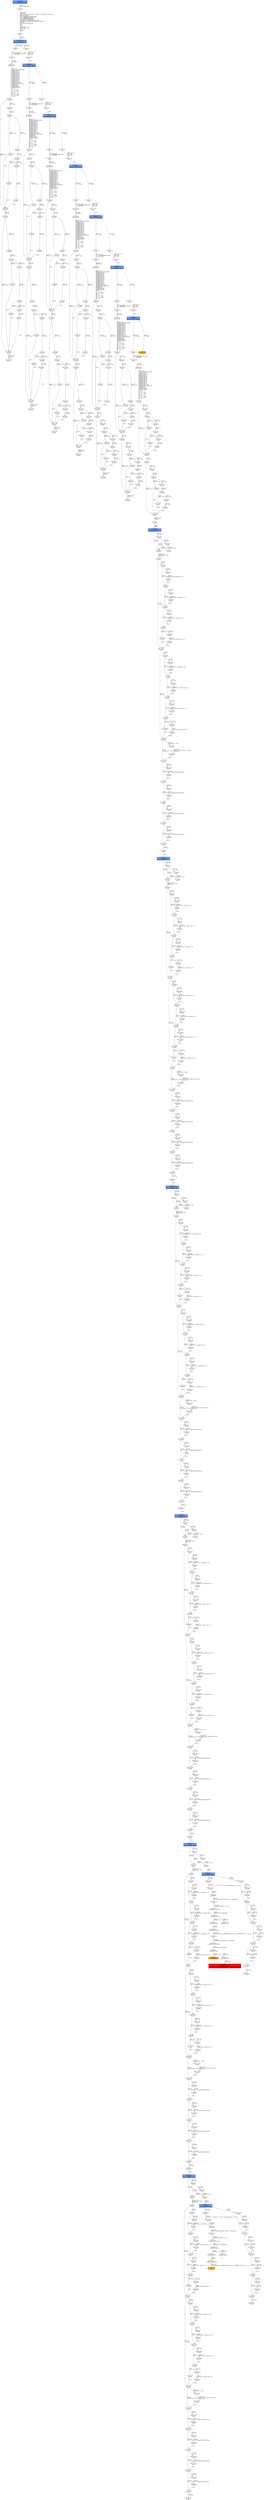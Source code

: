 digraph ARG {
node [style="filled" shape="box" color="white"]
0 [fillcolor="cornflowerblue" label="0 @ N141\nmain entry\nAbstractionState: ABS0: true\n" id="0"]
165 [label="165 @ N162\nmain\n" id="165"]
166 [label="166 @ N150\nmain\n" id="166"]
6294 [fillcolor="cornflowerblue" label="6294 @ N151\nmain\nAbstractionState: ABS232\n" id="6294"]
6296 [label="6296 @ N153\nmain\n" id="6296"]
6297 [label="6297 @ N158\nmain\n" id="6297"]
6298 [label="6298 @ N20\nmp_add entry\n" id="6298"]
6299 [label="6299 @ N48\nmp_add\n" id="6299"]
6314 [label="6314 @ N49\nmp_add\n" id="6314"]
6315 [label="6315 @ N58\nmp_add\n" id="6315"]
6330 [label="6330 @ N59\nmp_add\n" id="6330"]
6331 [label="6331 @ N69\nmp_add\n" id="6331"]
6316 [label="6316 @ N60\nmp_add\n" id="6316"]
6318 [label="6318 @ N61\nmp_add\n" id="6318"]
6320 [label="6320 @ N62\nmp_add\n" id="6320"]
6319 [label="6319 @ N63\nmp_add\n" id="6319"]
6323 [label="6323 @ N64\nmp_add\n" id="6323"]
6325 [label="6325 @ N65\nmp_add\n" id="6325"]
6324 [label="6324 @ N66\nmp_add\n" id="6324"]
6328 [label="6328 @ N67\nmp_add\n" id="6328"]
6300 [label="6300 @ N50\nmp_add\n" id="6300"]
6302 [label="6302 @ N51\nmp_add\n" id="6302"]
6304 [label="6304 @ N52\nmp_add\n" id="6304"]
6303 [label="6303 @ N53\nmp_add\n" id="6303"]
6307 [label="6307 @ N54\nmp_add\n" id="6307"]
6309 [label="6309 @ N55\nmp_add\n" id="6309"]
6308 [label="6308 @ N56\nmp_add\n" id="6308"]
6312 [label="6312 @ N57\nmp_add\n" id="6312"]
6295 [label="6295 @ N152\nmain\n" id="6295"]
6333 [label="6333 @ N156\nmain\n" id="6333"]
6335 [fillcolor="cornflowerblue" label="6335 @ N151\nmain\nAbstractionState: ABS234\n" id="6335"]
6337 [label="6337 @ N153\nmain\n" id="6337"]
6338 [label="6338 @ N158\nmain\n" id="6338"]
6339 [label="6339 @ N20\nmp_add entry\n" id="6339"]
6340 [label="6340 @ N48\nmp_add\n" id="6340"]
6355 [label="6355 @ N49\nmp_add\n" id="6355"]
6356 [label="6356 @ N58\nmp_add\n" id="6356"]
6371 [label="6371 @ N59\nmp_add\n" id="6371"]
6372 [label="6372 @ N69\nmp_add\n" id="6372"]
6357 [label="6357 @ N60\nmp_add\n" id="6357"]
6359 [label="6359 @ N61\nmp_add\n" id="6359"]
6361 [label="6361 @ N62\nmp_add\n" id="6361"]
6360 [label="6360 @ N63\nmp_add\n" id="6360"]
6364 [label="6364 @ N64\nmp_add\n" id="6364"]
6366 [label="6366 @ N65\nmp_add\n" id="6366"]
6365 [label="6365 @ N66\nmp_add\n" id="6365"]
6369 [label="6369 @ N67\nmp_add\n" id="6369"]
6341 [label="6341 @ N50\nmp_add\n" id="6341"]
6343 [label="6343 @ N51\nmp_add\n" id="6343"]
6345 [label="6345 @ N52\nmp_add\n" id="6345"]
6344 [label="6344 @ N53\nmp_add\n" id="6344"]
6348 [label="6348 @ N54\nmp_add\n" id="6348"]
6350 [label="6350 @ N55\nmp_add\n" id="6350"]
6349 [label="6349 @ N56\nmp_add\n" id="6349"]
6353 [label="6353 @ N57\nmp_add\n" id="6353"]
6336 [label="6336 @ N152\nmain\n" id="6336"]
6374 [label="6374 @ N156\nmain\n" id="6374"]
6376 [fillcolor="cornflowerblue" label="6376 @ N151\nmain\nAbstractionState: ABS236\n" id="6376"]
6378 [label="6378 @ N153\nmain\n" id="6378"]
6379 [label="6379 @ N158\nmain\n" id="6379"]
6380 [label="6380 @ N20\nmp_add entry\n" id="6380"]
6381 [label="6381 @ N48\nmp_add\n" id="6381"]
6396 [label="6396 @ N49\nmp_add\n" id="6396"]
6397 [label="6397 @ N58\nmp_add\n" id="6397"]
6412 [label="6412 @ N59\nmp_add\n" id="6412"]
6413 [label="6413 @ N69\nmp_add\n" id="6413"]
6398 [label="6398 @ N60\nmp_add\n" id="6398"]
6400 [label="6400 @ N61\nmp_add\n" id="6400"]
6402 [label="6402 @ N62\nmp_add\n" id="6402"]
6401 [label="6401 @ N63\nmp_add\n" id="6401"]
6405 [label="6405 @ N64\nmp_add\n" id="6405"]
6407 [label="6407 @ N65\nmp_add\n" id="6407"]
6406 [label="6406 @ N66\nmp_add\n" id="6406"]
6410 [label="6410 @ N67\nmp_add\n" id="6410"]
6382 [label="6382 @ N50\nmp_add\n" id="6382"]
6384 [label="6384 @ N51\nmp_add\n" id="6384"]
6386 [label="6386 @ N52\nmp_add\n" id="6386"]
6385 [label="6385 @ N53\nmp_add\n" id="6385"]
6389 [label="6389 @ N54\nmp_add\n" id="6389"]
6391 [label="6391 @ N55\nmp_add\n" id="6391"]
6390 [label="6390 @ N56\nmp_add\n" id="6390"]
6394 [label="6394 @ N57\nmp_add\n" id="6394"]
6377 [label="6377 @ N152\nmain\n" id="6377"]
6415 [label="6415 @ N156\nmain\n" id="6415"]
6417 [fillcolor="cornflowerblue" label="6417 @ N151\nmain\nAbstractionState: ABS238\n" id="6417"]
6419 [label="6419 @ N153\nmain\n" id="6419"]
6420 [label="6420 @ N158\nmain\n" id="6420"]
6421 [label="6421 @ N20\nmp_add entry\n" id="6421"]
6422 [label="6422 @ N48\nmp_add\n" id="6422"]
6437 [label="6437 @ N49\nmp_add\n" id="6437"]
6438 [label="6438 @ N58\nmp_add\n" id="6438"]
6453 [label="6453 @ N59\nmp_add\n" id="6453"]
6454 [label="6454 @ N69\nmp_add\n" id="6454"]
6439 [label="6439 @ N60\nmp_add\n" id="6439"]
6441 [label="6441 @ N61\nmp_add\n" id="6441"]
6443 [label="6443 @ N62\nmp_add\n" id="6443"]
6442 [label="6442 @ N63\nmp_add\n" id="6442"]
6446 [label="6446 @ N64\nmp_add\n" id="6446"]
6448 [label="6448 @ N65\nmp_add\n" id="6448"]
6447 [label="6447 @ N66\nmp_add\n" id="6447"]
6451 [label="6451 @ N67\nmp_add\n" id="6451"]
6423 [label="6423 @ N50\nmp_add\n" id="6423"]
6425 [label="6425 @ N51\nmp_add\n" id="6425"]
6427 [label="6427 @ N52\nmp_add\n" id="6427"]
6426 [label="6426 @ N53\nmp_add\n" id="6426"]
6430 [label="6430 @ N54\nmp_add\n" id="6430"]
6432 [label="6432 @ N55\nmp_add\n" id="6432"]
6431 [label="6431 @ N56\nmp_add\n" id="6431"]
6435 [label="6435 @ N57\nmp_add\n" id="6435"]
6418 [label="6418 @ N152\nmain\n" id="6418"]
6456 [label="6456 @ N156\nmain\n" id="6456"]
6458 [fillcolor="cornflowerblue" label="6458 @ N151\nmain\nAbstractionState: ABS240\n" id="6458"]
6460 [label="6460 @ N153\nmain\n" id="6460"]
6461 [label="6461 @ N158\nmain\n" id="6461"]
6462 [label="6462 @ N20\nmp_add entry\n" id="6462"]
6463 [label="6463 @ N48\nmp_add\n" id="6463"]
6478 [label="6478 @ N49\nmp_add\n" id="6478"]
6479 [label="6479 @ N58\nmp_add\n" id="6479"]
6494 [label="6494 @ N59\nmp_add\n" id="6494"]
6495 [label="6495 @ N69\nmp_add\n" id="6495"]
6480 [label="6480 @ N60\nmp_add\n" id="6480"]
6482 [label="6482 @ N61\nmp_add\n" id="6482"]
6484 [label="6484 @ N62\nmp_add\n" id="6484"]
6483 [label="6483 @ N63\nmp_add\n" id="6483"]
6487 [label="6487 @ N64\nmp_add\n" id="6487"]
6489 [label="6489 @ N65\nmp_add\n" id="6489"]
6488 [label="6488 @ N66\nmp_add\n" id="6488"]
6492 [label="6492 @ N67\nmp_add\n" id="6492"]
6464 [label="6464 @ N50\nmp_add\n" id="6464"]
6466 [label="6466 @ N51\nmp_add\n" id="6466"]
6468 [label="6468 @ N52\nmp_add\n" id="6468"]
6467 [label="6467 @ N53\nmp_add\n" id="6467"]
6471 [label="6471 @ N54\nmp_add\n" id="6471"]
6473 [label="6473 @ N55\nmp_add\n" id="6473"]
6472 [label="6472 @ N56\nmp_add\n" id="6472"]
6476 [label="6476 @ N57\nmp_add\n" id="6476"]
6459 [label="6459 @ N152\nmain\n" id="6459"]
6497 [label="6497 @ N156\nmain\n" id="6497"]
6499 [fillcolor="cornflowerblue" label="6499 @ N151\nmain\nAbstractionState: ABS242\n" id="6499"]
6501 [label="6501 @ N153\nmain\n" id="6501"]
6502 [label="6502 @ N158\nmain\n" id="6502"]
6503 [label="6503 @ N20\nmp_add entry\n" id="6503"]
6504 [label="6504 @ N48\nmp_add\n" id="6504"]
6519 [label="6519 @ N49\nmp_add\n" id="6519"]
6520 [label="6520 @ N58\nmp_add\n" id="6520"]
6535 [label="6535 @ N59\nmp_add\n" id="6535"]
6536 [label="6536 @ N69\nmp_add\n" id="6536"]
6521 [label="6521 @ N60\nmp_add\n" id="6521"]
6523 [label="6523 @ N61\nmp_add\n" id="6523"]
6525 [label="6525 @ N62\nmp_add\n" id="6525"]
6524 [label="6524 @ N63\nmp_add\n" id="6524"]
6528 [label="6528 @ N64\nmp_add\n" id="6528"]
6530 [label="6530 @ N65\nmp_add\n" id="6530"]
6529 [label="6529 @ N66\nmp_add\n" id="6529"]
6533 [label="6533 @ N67\nmp_add\n" id="6533"]
6505 [label="6505 @ N50\nmp_add\n" id="6505"]
6507 [label="6507 @ N51\nmp_add\n" id="6507"]
6509 [label="6509 @ N52\nmp_add\n" id="6509"]
6508 [label="6508 @ N53\nmp_add\n" id="6508"]
6512 [label="6512 @ N54\nmp_add\n" id="6512"]
6514 [label="6514 @ N55\nmp_add\n" id="6514"]
6513 [label="6513 @ N56\nmp_add\n" id="6513"]
6517 [label="6517 @ N57\nmp_add\n" id="6517"]
6500 [label="6500 @ N152\nmain\n" id="6500"]
6538 [label="6538 @ N156\nmain\n" id="6538"]
6540 [fillcolor="cornflowerblue" label="6540 @ N151\nmain\nAbstractionState: ABS244\n" id="6540"]
6542 [label="6542 @ N153\nmain\n" id="6542"]
6543 [label="6543 @ N158\nmain\n" id="6543"]
6544 [label="6544 @ N20\nmp_add entry\n" id="6544"]
6545 [label="6545 @ N48\nmp_add\n" id="6545"]
6560 [label="6560 @ N49\nmp_add\n" id="6560"]
6561 [label="6561 @ N58\nmp_add\n" id="6561"]
6576 [label="6576 @ N59\nmp_add\n" id="6576"]
6577 [label="6577 @ N69\nmp_add\n" id="6577"]
9132 [fillcolor="cornflowerblue" label="9132 @ N70\nmp_add\nAbstractionState: ABS317\n" id="9132"]
9140 [label="9140 @ N71\nmp_add\n" id="9140"]
9142 [label="9142 @ N76\nmp_add\n" id="9142"]
9166 [label="9166 @ N77\nmp_add\n" id="9166"]
9190 [label="9190 @ N91\nmp_add\n" id="9190"]
9195 [label="9195 @ N105\nmp_add\n" id="9195"]
9200 [label="9200 @ N109\nmp_add\n" id="9200"]
9205 [label="9205 @ N112\nmp_add\n" id="9205"]
9210 [label="9210 @ N115\nmp_add\n" id="9210"]
9215 [label="9215 @ N118\nmp_add\n" id="9215"]
9216 [label="9216 @ N121\nmp_add\n" id="9216"]
9218 [fillcolor="cornflowerblue" label="9218 @ N70\nmp_add\nAbstractionState: ABS319\n" id="9218"]
9226 [label="9226 @ N71\nmp_add\n" id="9226"]
9228 [label="9228 @ N76\nmp_add\n" id="9228"]
9252 [label="9252 @ N77\nmp_add\n" id="9252"]
9276 [label="9276 @ N91\nmp_add\n" id="9276"]
9281 [label="9281 @ N105\nmp_add\n" id="9281"]
9286 [label="9286 @ N109\nmp_add\n" id="9286"]
9291 [label="9291 @ N112\nmp_add\n" id="9291"]
9296 [label="9296 @ N115\nmp_add\n" id="9296"]
9301 [label="9301 @ N118\nmp_add\n" id="9301"]
9302 [label="9302 @ N121\nmp_add\n" id="9302"]
9304 [fillcolor="cornflowerblue" label="9304 @ N70\nmp_add\nAbstractionState: ABS321\n" id="9304"]
9312 [label="9312 @ N71\nmp_add\n" id="9312"]
9314 [label="9314 @ N76\nmp_add\n" id="9314"]
9338 [label="9338 @ N77\nmp_add\n" id="9338"]
9362 [label="9362 @ N91\nmp_add\n" id="9362"]
9367 [label="9367 @ N105\nmp_add\n" id="9367"]
9372 [label="9372 @ N109\nmp_add\n" id="9372"]
9377 [label="9377 @ N112\nmp_add\n" id="9377"]
9382 [label="9382 @ N115\nmp_add\n" id="9382"]
9387 [label="9387 @ N118\nmp_add\n" id="9387"]
9388 [label="9388 @ N121\nmp_add\n" id="9388"]
9390 [fillcolor="cornflowerblue" label="9390 @ N70\nmp_add\nAbstractionState: ABS323\n" id="9390"]
9398 [label="9398 @ N71\nmp_add\n" id="9398"]
9400 [label="9400 @ N76\nmp_add\n" id="9400"]
9424 [label="9424 @ N77\nmp_add\n" id="9424"]
9448 [label="9448 @ N91\nmp_add\n" id="9448"]
9453 [label="9453 @ N105\nmp_add\n" id="9453"]
9458 [label="9458 @ N109\nmp_add\n" id="9458"]
9463 [label="9463 @ N112\nmp_add\n" id="9463"]
9468 [label="9468 @ N115\nmp_add\n" id="9468"]
9473 [label="9473 @ N118\nmp_add\n" id="9473"]
9474 [label="9474 @ N121\nmp_add\n" id="9474"]
9476 [fillcolor="cornflowerblue" label="9476 @ N70\nmp_add\nAbstractionState: ABS325\n" id="9476"]
9484 [label="9484 @ N71\nmp_add\n" id="9484"]
9514 [label="9514 @ N76\nmp_add\n" id="9514"]
9538 [label="9538 @ N77\nmp_add\n" id="9538"]
9562 [label="9562 @ N91\nmp_add\n" id="9562"]
9567 [label="9567 @ N105\nmp_add\n" id="9567"]
9572 [label="9572 @ N109\nmp_add\n" id="9572"]
9577 [label="9577 @ N112\nmp_add\n" id="9577"]
9582 [label="9582 @ N115\nmp_add\n" id="9582"]
9587 [label="9587 @ N118\nmp_add\n" id="9587"]
9588 [label="9588 @ N121\nmp_add\n" id="9588"]
9590 [fillcolor="cornflowerblue" label="9590 @ N70\nmp_add\nAbstractionState: ABS328\n" id="9590"]
9598 [label="9598 @ N71\nmp_add\n" id="9598"]
9628 [label="9628 @ N76\nmp_add\n" id="9628"]
9652 [label="9652 @ N77\nmp_add\n" id="9652"]
9676 [label="9676 @ N91\nmp_add\n" id="9676"]
9681 [label="9681 @ N105\nmp_add\n" id="9681"]
9686 [label="9686 @ N109\nmp_add\n" id="9686"]
9691 [label="9691 @ N112\nmp_add\n" id="9691"]
9696 [label="9696 @ N115\nmp_add\n" id="9696"]
9701 [label="9701 @ N118\nmp_add\n" id="9701"]
9702 [label="9702 @ N121\nmp_add\n" id="9702"]
9697 [label="9697 @ N119\nmp_add\n" id="9697"]
9699 [label="9699 @ N120\nmp_add\n" id="9699"]
9692 [label="9692 @ N116\nmp_add\n" id="9692"]
9694 [label="9694 @ N117\nmp_add\n" id="9694"]
9687 [label="9687 @ N113\nmp_add\n" id="9687"]
9689 [label="9689 @ N114\nmp_add\n" id="9689"]
9682 [label="9682 @ N110\nmp_add\n" id="9682"]
9684 [label="9684 @ N111\nmp_add\n" id="9684"]
9677 [label="9677 @ N106\nmp_add\n" id="9677"]
9679 [label="9679 @ N108\nmp_add\n" id="9679"]
9653 [label="9653 @ N92\nmp_add\n" id="9653"]
9659 [label="9659 @ N93\nmp_add\n" id="9659"]
9664 [label="9664 @ N96\nmp_add\n" id="9664"]
9669 [label="9669 @ N99\nmp_add\n" id="9669"]
9671 [label="9671 @ N102\nmp_add\n" id="9671"]
9670 [label="9670 @ N103\nmp_add\n" id="9670"]
9674 [label="9674 @ N104\nmp_add\n" id="9674"]
9665 [label="9665 @ N100\nmp_add\n" id="9665"]
9667 [label="9667 @ N101\nmp_add\n" id="9667"]
9660 [label="9660 @ N97\nmp_add\n" id="9660"]
9662 [label="9662 @ N98\nmp_add\n" id="9662"]
9655 [label="9655 @ N94\nmp_add\n" id="9655"]
9657 [label="9657 @ N95\nmp_add\n" id="9657"]
9629 [label="9629 @ N78\nmp_add\n" id="9629"]
9635 [label="9635 @ N79\nmp_add\n" id="9635"]
9640 [label="9640 @ N82\nmp_add\n" id="9640"]
9645 [label="9645 @ N85\nmp_add\n" id="9645"]
9647 [label="9647 @ N88\nmp_add\n" id="9647"]
9646 [label="9646 @ N89\nmp_add\n" id="9646"]
9650 [label="9650 @ N90\nmp_add\n" id="9650"]
9641 [label="9641 @ N86\nmp_add\n" id="9641"]
9643 [label="9643 @ N87\nmp_add\n" id="9643"]
9636 [label="9636 @ N83\nmp_add\n" id="9636"]
9638 [label="9638 @ N84\nmp_add\n" id="9638"]
9631 [label="9631 @ N80\nmp_add\n" id="9631"]
9633 [label="9633 @ N81\nmp_add\n" id="9633"]
9592 [label="9592 @ N74\nmp_add\n" id="9592"]
9594 [label="9594 @ N73\nmp_add\n" id="9594"]
9597 [label="9597 @ N72\nmp_add\n" id="9597"]
9600 [fillcolor="cornflowerblue" label="9600 @ N122\nmp_add\nAbstractionState: ABS329\n" id="9600"]
9602 [label="9602 @ N124\nmp_add\n" id="9602"]
9603 [label="9603 @ N138\nmp_add\n" id="9603"]
9604 [label="9604 @ N19\nmp_add exit\n" id="9604"]
9605 [label="9605 @ N159\nmain\n" id="9605"]
9711 [label="9711 @ N11\n__VERIFIER_assert entry\n" id="9711"]
9712 [label="9712 @ N12\n__VERIFIER_assert\n" id="9712"]
9714 [label="9714 @ N13\n__VERIFIER_assert\n" id="9714"]
9716 [label="9716 @ N10\n__VERIFIER_assert exit\n" id="9716"]
9717 [fillcolor="orange" label="9717 @ N160\nmain\n" id="9717"]
9713 [label="9713 @ N14\n__VERIFIER_assert\n" id="9713"]
9601 [label="9601 @ N123\nmp_add\n" id="9601"]
9610 [label="9610 @ N125\nmp_add\n" id="9610"]
9615 [label="9615 @ N128\nmp_add\n" id="9615"]
9620 [label="9620 @ N131\nmp_add\n" id="9620"]
9625 [label="9625 @ N134\nmp_add\n" id="9625"]
9626 [label="9626 @ N137\nmp_add\n" id="9626"]
9621 [label="9621 @ N135\nmp_add\n" id="9621"]
9623 [label="9623 @ N136\nmp_add\n" id="9623"]
9616 [label="9616 @ N132\nmp_add\n" id="9616"]
9618 [label="9618 @ N133\nmp_add\n" id="9618"]
9611 [label="9611 @ N129\nmp_add\n" id="9611"]
9613 [label="9613 @ N130\nmp_add\n" id="9613"]
9606 [label="9606 @ N126\nmp_add\n" id="9606"]
9608 [label="9608 @ N127\nmp_add\n" id="9608"]
9583 [label="9583 @ N119\nmp_add\n" id="9583"]
9585 [label="9585 @ N120\nmp_add\n" id="9585"]
9578 [label="9578 @ N116\nmp_add\n" id="9578"]
9580 [label="9580 @ N117\nmp_add\n" id="9580"]
9573 [label="9573 @ N113\nmp_add\n" id="9573"]
9575 [label="9575 @ N114\nmp_add\n" id="9575"]
9568 [label="9568 @ N110\nmp_add\n" id="9568"]
9570 [label="9570 @ N111\nmp_add\n" id="9570"]
9563 [label="9563 @ N106\nmp_add\n" id="9563"]
9565 [label="9565 @ N108\nmp_add\n" id="9565"]
9539 [label="9539 @ N92\nmp_add\n" id="9539"]
9545 [label="9545 @ N93\nmp_add\n" id="9545"]
9550 [label="9550 @ N96\nmp_add\n" id="9550"]
9555 [label="9555 @ N99\nmp_add\n" id="9555"]
9557 [label="9557 @ N102\nmp_add\n" id="9557"]
9556 [label="9556 @ N103\nmp_add\n" id="9556"]
9560 [label="9560 @ N104\nmp_add\n" id="9560"]
9551 [label="9551 @ N100\nmp_add\n" id="9551"]
9553 [label="9553 @ N101\nmp_add\n" id="9553"]
9546 [label="9546 @ N97\nmp_add\n" id="9546"]
9548 [label="9548 @ N98\nmp_add\n" id="9548"]
9541 [label="9541 @ N94\nmp_add\n" id="9541"]
9543 [label="9543 @ N95\nmp_add\n" id="9543"]
9515 [label="9515 @ N78\nmp_add\n" id="9515"]
9521 [label="9521 @ N79\nmp_add\n" id="9521"]
9526 [label="9526 @ N82\nmp_add\n" id="9526"]
9531 [label="9531 @ N85\nmp_add\n" id="9531"]
9533 [label="9533 @ N88\nmp_add\n" id="9533"]
9532 [label="9532 @ N89\nmp_add\n" id="9532"]
9536 [label="9536 @ N90\nmp_add\n" id="9536"]
9527 [label="9527 @ N86\nmp_add\n" id="9527"]
9529 [label="9529 @ N87\nmp_add\n" id="9529"]
9522 [label="9522 @ N83\nmp_add\n" id="9522"]
9524 [label="9524 @ N84\nmp_add\n" id="9524"]
9517 [label="9517 @ N80\nmp_add\n" id="9517"]
9519 [label="9519 @ N81\nmp_add\n" id="9519"]
9478 [label="9478 @ N74\nmp_add\n" id="9478"]
9480 [label="9480 @ N73\nmp_add\n" id="9480"]
9483 [label="9483 @ N72\nmp_add\n" id="9483"]
9486 [fillcolor="cornflowerblue" label="9486 @ N122\nmp_add\nAbstractionState: ABS326\n" id="9486"]
9488 [label="9488 @ N124\nmp_add\n" id="9488"]
9489 [label="9489 @ N138\nmp_add\n" id="9489"]
9490 [label="9490 @ N19\nmp_add exit\n" id="9490"]
9491 [label="9491 @ N159\nmain\n" id="9491"]
9704 [label="9704 @ N11\n__VERIFIER_assert entry\n" id="9704"]
9705 [label="9705 @ N12\n__VERIFIER_assert\n" id="9705"]
9707 [label="9707 @ N13\n__VERIFIER_assert\n" id="9707"]
9709 [label="9709 @ N10\n__VERIFIER_assert exit\n" id="9709"]
9710 [label="9710 @ N160\nmain\n" id="9710"]
9718 [label="9718 @ N11\n__VERIFIER_assert entry\n" id="9718"]
9719 [label="9719 @ N12\n__VERIFIER_assert\n" id="9719"]
9721 [fillcolor="orange" label="9721 @ N13\n__VERIFIER_assert\n" id="9721"]
9720 [label="9720 @ N14\n__VERIFIER_assert\n" id="9720"]
9723 [fillcolor="red" label="9723 @ N15\n__VERIFIER_assert\nAbstractionState: ABS334\n AutomatonState: ErrorLabelAutomaton: _predefinedState_ERROR\n" id="9723"]
9706 [label="9706 @ N14\n__VERIFIER_assert\n" id="9706"]
9487 [label="9487 @ N123\nmp_add\n" id="9487"]
9496 [label="9496 @ N125\nmp_add\n" id="9496"]
9501 [label="9501 @ N128\nmp_add\n" id="9501"]
9506 [label="9506 @ N131\nmp_add\n" id="9506"]
9511 [label="9511 @ N134\nmp_add\n" id="9511"]
9512 [label="9512 @ N137\nmp_add\n" id="9512"]
9507 [label="9507 @ N135\nmp_add\n" id="9507"]
9509 [label="9509 @ N136\nmp_add\n" id="9509"]
9502 [label="9502 @ N132\nmp_add\n" id="9502"]
9504 [label="9504 @ N133\nmp_add\n" id="9504"]
9497 [label="9497 @ N129\nmp_add\n" id="9497"]
9499 [label="9499 @ N130\nmp_add\n" id="9499"]
9492 [label="9492 @ N126\nmp_add\n" id="9492"]
9494 [label="9494 @ N127\nmp_add\n" id="9494"]
9469 [label="9469 @ N119\nmp_add\n" id="9469"]
9471 [label="9471 @ N120\nmp_add\n" id="9471"]
9464 [label="9464 @ N116\nmp_add\n" id="9464"]
9466 [label="9466 @ N117\nmp_add\n" id="9466"]
9459 [label="9459 @ N113\nmp_add\n" id="9459"]
9461 [label="9461 @ N114\nmp_add\n" id="9461"]
9454 [label="9454 @ N110\nmp_add\n" id="9454"]
9456 [label="9456 @ N111\nmp_add\n" id="9456"]
9449 [label="9449 @ N106\nmp_add\n" id="9449"]
9451 [label="9451 @ N108\nmp_add\n" id="9451"]
9425 [label="9425 @ N92\nmp_add\n" id="9425"]
9431 [label="9431 @ N93\nmp_add\n" id="9431"]
9436 [label="9436 @ N96\nmp_add\n" id="9436"]
9441 [label="9441 @ N99\nmp_add\n" id="9441"]
9443 [label="9443 @ N102\nmp_add\n" id="9443"]
9442 [label="9442 @ N103\nmp_add\n" id="9442"]
9446 [label="9446 @ N104\nmp_add\n" id="9446"]
9437 [label="9437 @ N100\nmp_add\n" id="9437"]
9439 [label="9439 @ N101\nmp_add\n" id="9439"]
9432 [label="9432 @ N97\nmp_add\n" id="9432"]
9434 [label="9434 @ N98\nmp_add\n" id="9434"]
9427 [label="9427 @ N94\nmp_add\n" id="9427"]
9429 [label="9429 @ N95\nmp_add\n" id="9429"]
9401 [label="9401 @ N78\nmp_add\n" id="9401"]
9407 [label="9407 @ N79\nmp_add\n" id="9407"]
9412 [label="9412 @ N82\nmp_add\n" id="9412"]
9417 [label="9417 @ N85\nmp_add\n" id="9417"]
9419 [label="9419 @ N88\nmp_add\n" id="9419"]
9418 [label="9418 @ N89\nmp_add\n" id="9418"]
9422 [label="9422 @ N90\nmp_add\n" id="9422"]
9413 [label="9413 @ N86\nmp_add\n" id="9413"]
9415 [label="9415 @ N87\nmp_add\n" id="9415"]
9408 [label="9408 @ N83\nmp_add\n" id="9408"]
9410 [label="9410 @ N84\nmp_add\n" id="9410"]
9403 [label="9403 @ N80\nmp_add\n" id="9403"]
9405 [label="9405 @ N81\nmp_add\n" id="9405"]
9392 [label="9392 @ N74\nmp_add\n" id="9392"]
9394 [label="9394 @ N73\nmp_add\n" id="9394"]
9397 [label="9397 @ N72\nmp_add\n" id="9397"]
9383 [label="9383 @ N119\nmp_add\n" id="9383"]
9385 [label="9385 @ N120\nmp_add\n" id="9385"]
9378 [label="9378 @ N116\nmp_add\n" id="9378"]
9380 [label="9380 @ N117\nmp_add\n" id="9380"]
9373 [label="9373 @ N113\nmp_add\n" id="9373"]
9375 [label="9375 @ N114\nmp_add\n" id="9375"]
9368 [label="9368 @ N110\nmp_add\n" id="9368"]
9370 [label="9370 @ N111\nmp_add\n" id="9370"]
9363 [label="9363 @ N106\nmp_add\n" id="9363"]
9365 [label="9365 @ N108\nmp_add\n" id="9365"]
9339 [label="9339 @ N92\nmp_add\n" id="9339"]
9345 [label="9345 @ N93\nmp_add\n" id="9345"]
9350 [label="9350 @ N96\nmp_add\n" id="9350"]
9355 [label="9355 @ N99\nmp_add\n" id="9355"]
9357 [label="9357 @ N102\nmp_add\n" id="9357"]
9356 [label="9356 @ N103\nmp_add\n" id="9356"]
9360 [label="9360 @ N104\nmp_add\n" id="9360"]
9351 [label="9351 @ N100\nmp_add\n" id="9351"]
9353 [label="9353 @ N101\nmp_add\n" id="9353"]
9346 [label="9346 @ N97\nmp_add\n" id="9346"]
9348 [label="9348 @ N98\nmp_add\n" id="9348"]
9341 [label="9341 @ N94\nmp_add\n" id="9341"]
9343 [label="9343 @ N95\nmp_add\n" id="9343"]
9315 [label="9315 @ N78\nmp_add\n" id="9315"]
9321 [label="9321 @ N79\nmp_add\n" id="9321"]
9326 [label="9326 @ N82\nmp_add\n" id="9326"]
9331 [label="9331 @ N85\nmp_add\n" id="9331"]
9333 [label="9333 @ N88\nmp_add\n" id="9333"]
9332 [label="9332 @ N89\nmp_add\n" id="9332"]
9336 [label="9336 @ N90\nmp_add\n" id="9336"]
9327 [label="9327 @ N86\nmp_add\n" id="9327"]
9329 [label="9329 @ N87\nmp_add\n" id="9329"]
9322 [label="9322 @ N83\nmp_add\n" id="9322"]
9324 [label="9324 @ N84\nmp_add\n" id="9324"]
9317 [label="9317 @ N80\nmp_add\n" id="9317"]
9319 [label="9319 @ N81\nmp_add\n" id="9319"]
9306 [label="9306 @ N74\nmp_add\n" id="9306"]
9308 [label="9308 @ N73\nmp_add\n" id="9308"]
9311 [label="9311 @ N72\nmp_add\n" id="9311"]
9297 [label="9297 @ N119\nmp_add\n" id="9297"]
9299 [label="9299 @ N120\nmp_add\n" id="9299"]
9292 [label="9292 @ N116\nmp_add\n" id="9292"]
9294 [label="9294 @ N117\nmp_add\n" id="9294"]
9287 [label="9287 @ N113\nmp_add\n" id="9287"]
9289 [label="9289 @ N114\nmp_add\n" id="9289"]
9282 [label="9282 @ N110\nmp_add\n" id="9282"]
9284 [label="9284 @ N111\nmp_add\n" id="9284"]
9277 [label="9277 @ N106\nmp_add\n" id="9277"]
9279 [label="9279 @ N108\nmp_add\n" id="9279"]
9253 [label="9253 @ N92\nmp_add\n" id="9253"]
9259 [label="9259 @ N93\nmp_add\n" id="9259"]
9264 [label="9264 @ N96\nmp_add\n" id="9264"]
9269 [label="9269 @ N99\nmp_add\n" id="9269"]
9271 [label="9271 @ N102\nmp_add\n" id="9271"]
9270 [label="9270 @ N103\nmp_add\n" id="9270"]
9274 [label="9274 @ N104\nmp_add\n" id="9274"]
9265 [label="9265 @ N100\nmp_add\n" id="9265"]
9267 [label="9267 @ N101\nmp_add\n" id="9267"]
9260 [label="9260 @ N97\nmp_add\n" id="9260"]
9262 [label="9262 @ N98\nmp_add\n" id="9262"]
9255 [label="9255 @ N94\nmp_add\n" id="9255"]
9257 [label="9257 @ N95\nmp_add\n" id="9257"]
9229 [label="9229 @ N78\nmp_add\n" id="9229"]
9235 [label="9235 @ N79\nmp_add\n" id="9235"]
9240 [label="9240 @ N82\nmp_add\n" id="9240"]
9245 [label="9245 @ N85\nmp_add\n" id="9245"]
9247 [label="9247 @ N88\nmp_add\n" id="9247"]
9246 [label="9246 @ N89\nmp_add\n" id="9246"]
9250 [label="9250 @ N90\nmp_add\n" id="9250"]
9241 [label="9241 @ N86\nmp_add\n" id="9241"]
9243 [label="9243 @ N87\nmp_add\n" id="9243"]
9236 [label="9236 @ N83\nmp_add\n" id="9236"]
9238 [label="9238 @ N84\nmp_add\n" id="9238"]
9231 [label="9231 @ N80\nmp_add\n" id="9231"]
9233 [label="9233 @ N81\nmp_add\n" id="9233"]
9220 [label="9220 @ N74\nmp_add\n" id="9220"]
9222 [label="9222 @ N73\nmp_add\n" id="9222"]
9225 [label="9225 @ N72\nmp_add\n" id="9225"]
9211 [label="9211 @ N119\nmp_add\n" id="9211"]
9213 [label="9213 @ N120\nmp_add\n" id="9213"]
9206 [label="9206 @ N116\nmp_add\n" id="9206"]
9208 [label="9208 @ N117\nmp_add\n" id="9208"]
9201 [label="9201 @ N113\nmp_add\n" id="9201"]
9203 [label="9203 @ N114\nmp_add\n" id="9203"]
9196 [label="9196 @ N110\nmp_add\n" id="9196"]
9198 [label="9198 @ N111\nmp_add\n" id="9198"]
9191 [label="9191 @ N106\nmp_add\n" id="9191"]
9193 [label="9193 @ N108\nmp_add\n" id="9193"]
9167 [label="9167 @ N92\nmp_add\n" id="9167"]
9173 [label="9173 @ N93\nmp_add\n" id="9173"]
9178 [label="9178 @ N96\nmp_add\n" id="9178"]
9183 [label="9183 @ N99\nmp_add\n" id="9183"]
9185 [label="9185 @ N102\nmp_add\n" id="9185"]
9184 [label="9184 @ N103\nmp_add\n" id="9184"]
9188 [label="9188 @ N104\nmp_add\n" id="9188"]
9179 [label="9179 @ N100\nmp_add\n" id="9179"]
9181 [label="9181 @ N101\nmp_add\n" id="9181"]
9174 [label="9174 @ N97\nmp_add\n" id="9174"]
9176 [label="9176 @ N98\nmp_add\n" id="9176"]
9169 [label="9169 @ N94\nmp_add\n" id="9169"]
9171 [label="9171 @ N95\nmp_add\n" id="9171"]
9143 [label="9143 @ N78\nmp_add\n" id="9143"]
9149 [label="9149 @ N79\nmp_add\n" id="9149"]
9154 [label="9154 @ N82\nmp_add\n" id="9154"]
9159 [label="9159 @ N85\nmp_add\n" id="9159"]
9161 [label="9161 @ N88\nmp_add\n" id="9161"]
9160 [label="9160 @ N89\nmp_add\n" id="9160"]
9164 [label="9164 @ N90\nmp_add\n" id="9164"]
9155 [label="9155 @ N86\nmp_add\n" id="9155"]
9157 [label="9157 @ N87\nmp_add\n" id="9157"]
9150 [label="9150 @ N83\nmp_add\n" id="9150"]
9152 [label="9152 @ N84\nmp_add\n" id="9152"]
9145 [label="9145 @ N80\nmp_add\n" id="9145"]
9147 [label="9147 @ N81\nmp_add\n" id="9147"]
9134 [label="9134 @ N74\nmp_add\n" id="9134"]
9136 [label="9136 @ N73\nmp_add\n" id="9136"]
9139 [label="9139 @ N72\nmp_add\n" id="9139"]
6562 [label="6562 @ N60\nmp_add\n" id="6562"]
6564 [label="6564 @ N61\nmp_add\n" id="6564"]
6566 [label="6566 @ N62\nmp_add\n" id="6566"]
6565 [label="6565 @ N63\nmp_add\n" id="6565"]
6569 [label="6569 @ N64\nmp_add\n" id="6569"]
6571 [label="6571 @ N65\nmp_add\n" id="6571"]
6570 [label="6570 @ N66\nmp_add\n" id="6570"]
6574 [label="6574 @ N67\nmp_add\n" id="6574"]
6546 [label="6546 @ N50\nmp_add\n" id="6546"]
6548 [label="6548 @ N51\nmp_add\n" id="6548"]
6550 [label="6550 @ N52\nmp_add\n" id="6550"]
6549 [label="6549 @ N53\nmp_add\n" id="6549"]
6553 [label="6553 @ N54\nmp_add\n" id="6553"]
6555 [label="6555 @ N55\nmp_add\n" id="6555"]
6554 [label="6554 @ N56\nmp_add\n" id="6554"]
6558 [label="6558 @ N57\nmp_add\n" id="6558"]
6541 [fillcolor="orange" label="6541 @ N152\nmain\n" id="6541"]
0 -> 165 [color="red" label="Line 0: \lINIT GLOBAL VARS\l" id="0 -> 165"]
165 -> 166 [color="red" label="Lines 7 - 112: \lvoid abort();\lvoid __assert_fail(const char *, const char *, unsigned int, const char *);\lvoid reach_error();\lvoid assume_abort_if_not(int cond);\lvoid __VERIFIER_assert(int cond);\lvoid __VERIFIER_assume(int);\lint __VERIFIER_nondet_int();\lunsigned int __VERIFIER_nondet_uint();\lunsigned int mp_add(unsigned int a, unsigned int b);\lint main();\lFunction start dummy edge\lint a;\lint b;\lint r;\lint A[2048] = { 0 };\lint B[2048] = { 0 };\lint i;\lint tmp;\li = 0;\l" id="165 -> 166"]
166 -> 6294 [color="red" label="Line 113: \lwhile\l" id="166 -> 6294"]
6294 -> 6295 [color="red" label="Line 113: \l[i < 2048]\l" id="6294 -> 6295"]
6294 -> 6296 [label="Line 113: \l[!(i < 2048)]\l" id="6294 -> 6296"]
6296 -> 6297 [label="Lines 121 - 122: \la = __VERIFIER_nondet_uint();\lb = 234770789;\l" id="6296 -> 6297"]
6297 -> 6298 [label="Line 123: \lmp_add(a, b)\l" id="6297 -> 6298"]
6298 -> 6299 [label="Lines 0 - 42: \lFunction start dummy edge\lunsigned char a0;\lunsigned char a1;\lunsigned char a2;\lunsigned char a3;\lunsigned char b0;\lunsigned char b1;\lunsigned char b2;\lunsigned char b3;\lunsigned char r0;\lunsigned char r1;\lunsigned char r2;\lunsigned char r3;\lunsigned short carry;\lunsigned short partial_sum;\lunsigned int r;\lunsigned char i;\lunsigned char na;\lunsigned char nb;\la0 = a;\la1 = a >> 8;\la2 = a >> 16U;\la3 = a >> 24U;\lb0 = b;\lb1 = b >> 8U;\lb2 = b >> 16U;\lb3 = b >> 24U;\lna = 4U;\l" id="6298 -> 6299"]
6299 -> 6300 [label="Line 43: \l[a3 == 0U]\l" id="6299 -> 6300"]
6299 -> 6314 [label="Line 43: \l[!(a3 == 0U)]\l" id="6299 -> 6314"]
6314 -> 6315 [label="Line 52: \lnb = 4U;\l" id="6314 -> 6315"]
6315 -> 6316 [label="Line 53: \l[b3 == 0U]\l" id="6315 -> 6316"]
6315 -> 6330 [label="Line 53: \l[!(b3 == 0U)]\l" id="6315 -> 6330"]
6330 -> 6331 [label="Lines 62 - 63: \lcarry = 0U;\li = 0U;\l" id="6330 -> 6331"]
6316 -> 6318 [label="Line 54: \lnb = nb - 1;\l" id="6316 -> 6318"]
6318 -> 6319 [label="Line 55: \l[b2 == 0U]\l" id="6318 -> 6319"]
6318 -> 6320 [label="Line 55: \l[!(b2 == 0U)]\l" id="6318 -> 6320"]
6320 -> 6330 [label="Line 0: \l\l" id="6320 -> 6330"]
6319 -> 6323 [label="Line 56: \lnb = nb - 1;\l" id="6319 -> 6323"]
6323 -> 6324 [label="Line 57: \l[b1 == 0U]\l" id="6323 -> 6324"]
6323 -> 6325 [label="Line 57: \l[!(b1 == 0U)]\l" id="6323 -> 6325"]
6325 -> 6330 [label="Line 0: \l\l" id="6325 -> 6330"]
6324 -> 6328 [label="Line 58: \lnb = nb - 1;\l" id="6324 -> 6328"]
6328 -> 6330 [label="Line 0: \l\l" id="6328 -> 6330"]
6300 -> 6302 [label="Line 44: \lna = na - 1;\l" id="6300 -> 6302"]
6302 -> 6303 [label="Line 45: \l[a2 == 0U]\l" id="6302 -> 6303"]
6302 -> 6304 [label="Line 45: \l[!(a2 == 0U)]\l" id="6302 -> 6304"]
6304 -> 6314 [label="Line 0: \l\l" id="6304 -> 6314"]
6303 -> 6307 [label="Line 46: \lna = na - 1;\l" id="6303 -> 6307"]
6307 -> 6308 [label="Line 47: \l[a1 == 0U]\l" id="6307 -> 6308"]
6307 -> 6309 [label="Line 47: \l[!(a1 == 0U)]\l" id="6307 -> 6309"]
6309 -> 6314 [label="Line 0: \l\l" id="6309 -> 6314"]
6308 -> 6312 [label="Line 48: \lna = na - 1;\l" id="6308 -> 6312"]
6312 -> 6314 [label="Line 0: \l\l" id="6312 -> 6314"]
6295 -> 6333 [color="red" label="Lines 115 - 117: \ltmp = A[i];\lB[i] = tmp;\li = i + 1;\l" id="6295 -> 6333"]
6333 -> 6335 [color="red" label="Line 0: \l\l" id="6333 -> 6335"]
6335 -> 6336 [color="red" label="Line 113: \l[i < 2048]\l" id="6335 -> 6336"]
6335 -> 6337 [label="Line 113: \l[!(i < 2048)]\l" id="6335 -> 6337"]
6337 -> 6338 [label="Lines 121 - 122: \la = __VERIFIER_nondet_uint();\lb = 234770789;\l" id="6337 -> 6338"]
6338 -> 6339 [label="Line 123: \lmp_add(a, b)\l" id="6338 -> 6339"]
6339 -> 6340 [label="Lines 0 - 42: \lFunction start dummy edge\lunsigned char a0;\lunsigned char a1;\lunsigned char a2;\lunsigned char a3;\lunsigned char b0;\lunsigned char b1;\lunsigned char b2;\lunsigned char b3;\lunsigned char r0;\lunsigned char r1;\lunsigned char r2;\lunsigned char r3;\lunsigned short carry;\lunsigned short partial_sum;\lunsigned int r;\lunsigned char i;\lunsigned char na;\lunsigned char nb;\la0 = a;\la1 = a >> 8;\la2 = a >> 16U;\la3 = a >> 24U;\lb0 = b;\lb1 = b >> 8U;\lb2 = b >> 16U;\lb3 = b >> 24U;\lna = 4U;\l" id="6339 -> 6340"]
6340 -> 6341 [label="Line 43: \l[a3 == 0U]\l" id="6340 -> 6341"]
6340 -> 6355 [label="Line 43: \l[!(a3 == 0U)]\l" id="6340 -> 6355"]
6355 -> 6356 [label="Line 52: \lnb = 4U;\l" id="6355 -> 6356"]
6356 -> 6357 [label="Line 53: \l[b3 == 0U]\l" id="6356 -> 6357"]
6356 -> 6371 [label="Line 53: \l[!(b3 == 0U)]\l" id="6356 -> 6371"]
6371 -> 6372 [label="Lines 62 - 63: \lcarry = 0U;\li = 0U;\l" id="6371 -> 6372"]
6357 -> 6359 [label="Line 54: \lnb = nb - 1;\l" id="6357 -> 6359"]
6359 -> 6360 [label="Line 55: \l[b2 == 0U]\l" id="6359 -> 6360"]
6359 -> 6361 [label="Line 55: \l[!(b2 == 0U)]\l" id="6359 -> 6361"]
6361 -> 6371 [label="Line 0: \l\l" id="6361 -> 6371"]
6360 -> 6364 [label="Line 56: \lnb = nb - 1;\l" id="6360 -> 6364"]
6364 -> 6365 [label="Line 57: \l[b1 == 0U]\l" id="6364 -> 6365"]
6364 -> 6366 [label="Line 57: \l[!(b1 == 0U)]\l" id="6364 -> 6366"]
6366 -> 6371 [label="Line 0: \l\l" id="6366 -> 6371"]
6365 -> 6369 [label="Line 58: \lnb = nb - 1;\l" id="6365 -> 6369"]
6369 -> 6371 [label="Line 0: \l\l" id="6369 -> 6371"]
6341 -> 6343 [label="Line 44: \lna = na - 1;\l" id="6341 -> 6343"]
6343 -> 6344 [label="Line 45: \l[a2 == 0U]\l" id="6343 -> 6344"]
6343 -> 6345 [label="Line 45: \l[!(a2 == 0U)]\l" id="6343 -> 6345"]
6345 -> 6355 [label="Line 0: \l\l" id="6345 -> 6355"]
6344 -> 6348 [label="Line 46: \lna = na - 1;\l" id="6344 -> 6348"]
6348 -> 6349 [label="Line 47: \l[a1 == 0U]\l" id="6348 -> 6349"]
6348 -> 6350 [label="Line 47: \l[!(a1 == 0U)]\l" id="6348 -> 6350"]
6350 -> 6355 [label="Line 0: \l\l" id="6350 -> 6355"]
6349 -> 6353 [label="Line 48: \lna = na - 1;\l" id="6349 -> 6353"]
6353 -> 6355 [label="Line 0: \l\l" id="6353 -> 6355"]
6336 -> 6374 [color="red" label="Lines 115 - 117: \ltmp = A[i];\lB[i] = tmp;\li = i + 1;\l" id="6336 -> 6374"]
6374 -> 6376 [color="red" label="Line 0: \l\l" id="6374 -> 6376"]
6376 -> 6377 [color="red" label="Line 113: \l[i < 2048]\l" id="6376 -> 6377"]
6376 -> 6378 [label="Line 113: \l[!(i < 2048)]\l" id="6376 -> 6378"]
6378 -> 6379 [label="Lines 121 - 122: \la = __VERIFIER_nondet_uint();\lb = 234770789;\l" id="6378 -> 6379"]
6379 -> 6380 [label="Line 123: \lmp_add(a, b)\l" id="6379 -> 6380"]
6380 -> 6381 [label="Lines 0 - 42: \lFunction start dummy edge\lunsigned char a0;\lunsigned char a1;\lunsigned char a2;\lunsigned char a3;\lunsigned char b0;\lunsigned char b1;\lunsigned char b2;\lunsigned char b3;\lunsigned char r0;\lunsigned char r1;\lunsigned char r2;\lunsigned char r3;\lunsigned short carry;\lunsigned short partial_sum;\lunsigned int r;\lunsigned char i;\lunsigned char na;\lunsigned char nb;\la0 = a;\la1 = a >> 8;\la2 = a >> 16U;\la3 = a >> 24U;\lb0 = b;\lb1 = b >> 8U;\lb2 = b >> 16U;\lb3 = b >> 24U;\lna = 4U;\l" id="6380 -> 6381"]
6381 -> 6382 [label="Line 43: \l[a3 == 0U]\l" id="6381 -> 6382"]
6381 -> 6396 [label="Line 43: \l[!(a3 == 0U)]\l" id="6381 -> 6396"]
6396 -> 6397 [label="Line 52: \lnb = 4U;\l" id="6396 -> 6397"]
6397 -> 6398 [label="Line 53: \l[b3 == 0U]\l" id="6397 -> 6398"]
6397 -> 6412 [label="Line 53: \l[!(b3 == 0U)]\l" id="6397 -> 6412"]
6412 -> 6413 [label="Lines 62 - 63: \lcarry = 0U;\li = 0U;\l" id="6412 -> 6413"]
6398 -> 6400 [label="Line 54: \lnb = nb - 1;\l" id="6398 -> 6400"]
6400 -> 6401 [label="Line 55: \l[b2 == 0U]\l" id="6400 -> 6401"]
6400 -> 6402 [label="Line 55: \l[!(b2 == 0U)]\l" id="6400 -> 6402"]
6402 -> 6412 [label="Line 0: \l\l" id="6402 -> 6412"]
6401 -> 6405 [label="Line 56: \lnb = nb - 1;\l" id="6401 -> 6405"]
6405 -> 6406 [label="Line 57: \l[b1 == 0U]\l" id="6405 -> 6406"]
6405 -> 6407 [label="Line 57: \l[!(b1 == 0U)]\l" id="6405 -> 6407"]
6407 -> 6412 [label="Line 0: \l\l" id="6407 -> 6412"]
6406 -> 6410 [label="Line 58: \lnb = nb - 1;\l" id="6406 -> 6410"]
6410 -> 6412 [label="Line 0: \l\l" id="6410 -> 6412"]
6382 -> 6384 [label="Line 44: \lna = na - 1;\l" id="6382 -> 6384"]
6384 -> 6385 [label="Line 45: \l[a2 == 0U]\l" id="6384 -> 6385"]
6384 -> 6386 [label="Line 45: \l[!(a2 == 0U)]\l" id="6384 -> 6386"]
6386 -> 6396 [label="Line 0: \l\l" id="6386 -> 6396"]
6385 -> 6389 [label="Line 46: \lna = na - 1;\l" id="6385 -> 6389"]
6389 -> 6390 [label="Line 47: \l[a1 == 0U]\l" id="6389 -> 6390"]
6389 -> 6391 [label="Line 47: \l[!(a1 == 0U)]\l" id="6389 -> 6391"]
6391 -> 6396 [label="Line 0: \l\l" id="6391 -> 6396"]
6390 -> 6394 [label="Line 48: \lna = na - 1;\l" id="6390 -> 6394"]
6394 -> 6396 [label="Line 0: \l\l" id="6394 -> 6396"]
6377 -> 6415 [color="red" label="Lines 115 - 117: \ltmp = A[i];\lB[i] = tmp;\li = i + 1;\l" id="6377 -> 6415"]
6415 -> 6417 [color="red" label="Line 0: \l\l" id="6415 -> 6417"]
6417 -> 6418 [color="red" label="Line 113: \l[i < 2048]\l" id="6417 -> 6418"]
6417 -> 6419 [label="Line 113: \l[!(i < 2048)]\l" id="6417 -> 6419"]
6419 -> 6420 [label="Lines 121 - 122: \la = __VERIFIER_nondet_uint();\lb = 234770789;\l" id="6419 -> 6420"]
6420 -> 6421 [label="Line 123: \lmp_add(a, b)\l" id="6420 -> 6421"]
6421 -> 6422 [label="Lines 0 - 42: \lFunction start dummy edge\lunsigned char a0;\lunsigned char a1;\lunsigned char a2;\lunsigned char a3;\lunsigned char b0;\lunsigned char b1;\lunsigned char b2;\lunsigned char b3;\lunsigned char r0;\lunsigned char r1;\lunsigned char r2;\lunsigned char r3;\lunsigned short carry;\lunsigned short partial_sum;\lunsigned int r;\lunsigned char i;\lunsigned char na;\lunsigned char nb;\la0 = a;\la1 = a >> 8;\la2 = a >> 16U;\la3 = a >> 24U;\lb0 = b;\lb1 = b >> 8U;\lb2 = b >> 16U;\lb3 = b >> 24U;\lna = 4U;\l" id="6421 -> 6422"]
6422 -> 6423 [label="Line 43: \l[a3 == 0U]\l" id="6422 -> 6423"]
6422 -> 6437 [label="Line 43: \l[!(a3 == 0U)]\l" id="6422 -> 6437"]
6437 -> 6438 [label="Line 52: \lnb = 4U;\l" id="6437 -> 6438"]
6438 -> 6439 [label="Line 53: \l[b3 == 0U]\l" id="6438 -> 6439"]
6438 -> 6453 [label="Line 53: \l[!(b3 == 0U)]\l" id="6438 -> 6453"]
6453 -> 6454 [label="Lines 62 - 63: \lcarry = 0U;\li = 0U;\l" id="6453 -> 6454"]
6439 -> 6441 [label="Line 54: \lnb = nb - 1;\l" id="6439 -> 6441"]
6441 -> 6442 [label="Line 55: \l[b2 == 0U]\l" id="6441 -> 6442"]
6441 -> 6443 [label="Line 55: \l[!(b2 == 0U)]\l" id="6441 -> 6443"]
6443 -> 6453 [label="Line 0: \l\l" id="6443 -> 6453"]
6442 -> 6446 [label="Line 56: \lnb = nb - 1;\l" id="6442 -> 6446"]
6446 -> 6447 [label="Line 57: \l[b1 == 0U]\l" id="6446 -> 6447"]
6446 -> 6448 [label="Line 57: \l[!(b1 == 0U)]\l" id="6446 -> 6448"]
6448 -> 6453 [label="Line 0: \l\l" id="6448 -> 6453"]
6447 -> 6451 [label="Line 58: \lnb = nb - 1;\l" id="6447 -> 6451"]
6451 -> 6453 [label="Line 0: \l\l" id="6451 -> 6453"]
6423 -> 6425 [label="Line 44: \lna = na - 1;\l" id="6423 -> 6425"]
6425 -> 6426 [label="Line 45: \l[a2 == 0U]\l" id="6425 -> 6426"]
6425 -> 6427 [label="Line 45: \l[!(a2 == 0U)]\l" id="6425 -> 6427"]
6427 -> 6437 [label="Line 0: \l\l" id="6427 -> 6437"]
6426 -> 6430 [label="Line 46: \lna = na - 1;\l" id="6426 -> 6430"]
6430 -> 6431 [label="Line 47: \l[a1 == 0U]\l" id="6430 -> 6431"]
6430 -> 6432 [label="Line 47: \l[!(a1 == 0U)]\l" id="6430 -> 6432"]
6432 -> 6437 [label="Line 0: \l\l" id="6432 -> 6437"]
6431 -> 6435 [label="Line 48: \lna = na - 1;\l" id="6431 -> 6435"]
6435 -> 6437 [label="Line 0: \l\l" id="6435 -> 6437"]
6418 -> 6456 [color="red" label="Lines 115 - 117: \ltmp = A[i];\lB[i] = tmp;\li = i + 1;\l" id="6418 -> 6456"]
6456 -> 6458 [color="red" label="Line 0: \l\l" id="6456 -> 6458"]
6458 -> 6459 [color="red" label="Line 113: \l[i < 2048]\l" id="6458 -> 6459"]
6458 -> 6460 [label="Line 113: \l[!(i < 2048)]\l" id="6458 -> 6460"]
6460 -> 6461 [label="Lines 121 - 122: \la = __VERIFIER_nondet_uint();\lb = 234770789;\l" id="6460 -> 6461"]
6461 -> 6462 [label="Line 123: \lmp_add(a, b)\l" id="6461 -> 6462"]
6462 -> 6463 [label="Lines 0 - 42: \lFunction start dummy edge\lunsigned char a0;\lunsigned char a1;\lunsigned char a2;\lunsigned char a3;\lunsigned char b0;\lunsigned char b1;\lunsigned char b2;\lunsigned char b3;\lunsigned char r0;\lunsigned char r1;\lunsigned char r2;\lunsigned char r3;\lunsigned short carry;\lunsigned short partial_sum;\lunsigned int r;\lunsigned char i;\lunsigned char na;\lunsigned char nb;\la0 = a;\la1 = a >> 8;\la2 = a >> 16U;\la3 = a >> 24U;\lb0 = b;\lb1 = b >> 8U;\lb2 = b >> 16U;\lb3 = b >> 24U;\lna = 4U;\l" id="6462 -> 6463"]
6463 -> 6464 [label="Line 43: \l[a3 == 0U]\l" id="6463 -> 6464"]
6463 -> 6478 [label="Line 43: \l[!(a3 == 0U)]\l" id="6463 -> 6478"]
6478 -> 6479 [label="Line 52: \lnb = 4U;\l" id="6478 -> 6479"]
6479 -> 6480 [label="Line 53: \l[b3 == 0U]\l" id="6479 -> 6480"]
6479 -> 6494 [label="Line 53: \l[!(b3 == 0U)]\l" id="6479 -> 6494"]
6494 -> 6495 [label="Lines 62 - 63: \lcarry = 0U;\li = 0U;\l" id="6494 -> 6495"]
6480 -> 6482 [label="Line 54: \lnb = nb - 1;\l" id="6480 -> 6482"]
6482 -> 6483 [label="Line 55: \l[b2 == 0U]\l" id="6482 -> 6483"]
6482 -> 6484 [label="Line 55: \l[!(b2 == 0U)]\l" id="6482 -> 6484"]
6484 -> 6494 [label="Line 0: \l\l" id="6484 -> 6494"]
6483 -> 6487 [label="Line 56: \lnb = nb - 1;\l" id="6483 -> 6487"]
6487 -> 6488 [label="Line 57: \l[b1 == 0U]\l" id="6487 -> 6488"]
6487 -> 6489 [label="Line 57: \l[!(b1 == 0U)]\l" id="6487 -> 6489"]
6489 -> 6494 [label="Line 0: \l\l" id="6489 -> 6494"]
6488 -> 6492 [label="Line 58: \lnb = nb - 1;\l" id="6488 -> 6492"]
6492 -> 6494 [label="Line 0: \l\l" id="6492 -> 6494"]
6464 -> 6466 [label="Line 44: \lna = na - 1;\l" id="6464 -> 6466"]
6466 -> 6467 [label="Line 45: \l[a2 == 0U]\l" id="6466 -> 6467"]
6466 -> 6468 [label="Line 45: \l[!(a2 == 0U)]\l" id="6466 -> 6468"]
6468 -> 6478 [label="Line 0: \l\l" id="6468 -> 6478"]
6467 -> 6471 [label="Line 46: \lna = na - 1;\l" id="6467 -> 6471"]
6471 -> 6472 [label="Line 47: \l[a1 == 0U]\l" id="6471 -> 6472"]
6471 -> 6473 [label="Line 47: \l[!(a1 == 0U)]\l" id="6471 -> 6473"]
6473 -> 6478 [label="Line 0: \l\l" id="6473 -> 6478"]
6472 -> 6476 [label="Line 48: \lna = na - 1;\l" id="6472 -> 6476"]
6476 -> 6478 [label="Line 0: \l\l" id="6476 -> 6478"]
6459 -> 6497 [color="red" label="Lines 115 - 117: \ltmp = A[i];\lB[i] = tmp;\li = i + 1;\l" id="6459 -> 6497"]
6497 -> 6499 [color="red" label="Line 0: \l\l" id="6497 -> 6499"]
6499 -> 6500 [color="red" label="Line 113: \l[i < 2048]\l" id="6499 -> 6500"]
6499 -> 6501 [label="Line 113: \l[!(i < 2048)]\l" id="6499 -> 6501"]
6501 -> 6502 [label="Lines 121 - 122: \la = __VERIFIER_nondet_uint();\lb = 234770789;\l" id="6501 -> 6502"]
6502 -> 6503 [label="Line 123: \lmp_add(a, b)\l" id="6502 -> 6503"]
6503 -> 6504 [label="Lines 0 - 42: \lFunction start dummy edge\lunsigned char a0;\lunsigned char a1;\lunsigned char a2;\lunsigned char a3;\lunsigned char b0;\lunsigned char b1;\lunsigned char b2;\lunsigned char b3;\lunsigned char r0;\lunsigned char r1;\lunsigned char r2;\lunsigned char r3;\lunsigned short carry;\lunsigned short partial_sum;\lunsigned int r;\lunsigned char i;\lunsigned char na;\lunsigned char nb;\la0 = a;\la1 = a >> 8;\la2 = a >> 16U;\la3 = a >> 24U;\lb0 = b;\lb1 = b >> 8U;\lb2 = b >> 16U;\lb3 = b >> 24U;\lna = 4U;\l" id="6503 -> 6504"]
6504 -> 6505 [label="Line 43: \l[a3 == 0U]\l" id="6504 -> 6505"]
6504 -> 6519 [label="Line 43: \l[!(a3 == 0U)]\l" id="6504 -> 6519"]
6519 -> 6520 [label="Line 52: \lnb = 4U;\l" id="6519 -> 6520"]
6520 -> 6521 [label="Line 53: \l[b3 == 0U]\l" id="6520 -> 6521"]
6520 -> 6535 [label="Line 53: \l[!(b3 == 0U)]\l" id="6520 -> 6535"]
6535 -> 6536 [label="Lines 62 - 63: \lcarry = 0U;\li = 0U;\l" id="6535 -> 6536"]
6521 -> 6523 [label="Line 54: \lnb = nb - 1;\l" id="6521 -> 6523"]
6523 -> 6524 [label="Line 55: \l[b2 == 0U]\l" id="6523 -> 6524"]
6523 -> 6525 [label="Line 55: \l[!(b2 == 0U)]\l" id="6523 -> 6525"]
6525 -> 6535 [label="Line 0: \l\l" id="6525 -> 6535"]
6524 -> 6528 [label="Line 56: \lnb = nb - 1;\l" id="6524 -> 6528"]
6528 -> 6529 [label="Line 57: \l[b1 == 0U]\l" id="6528 -> 6529"]
6528 -> 6530 [label="Line 57: \l[!(b1 == 0U)]\l" id="6528 -> 6530"]
6530 -> 6535 [label="Line 0: \l\l" id="6530 -> 6535"]
6529 -> 6533 [label="Line 58: \lnb = nb - 1;\l" id="6529 -> 6533"]
6533 -> 6535 [label="Line 0: \l\l" id="6533 -> 6535"]
6505 -> 6507 [label="Line 44: \lna = na - 1;\l" id="6505 -> 6507"]
6507 -> 6508 [label="Line 45: \l[a2 == 0U]\l" id="6507 -> 6508"]
6507 -> 6509 [label="Line 45: \l[!(a2 == 0U)]\l" id="6507 -> 6509"]
6509 -> 6519 [label="Line 0: \l\l" id="6509 -> 6519"]
6508 -> 6512 [label="Line 46: \lna = na - 1;\l" id="6508 -> 6512"]
6512 -> 6513 [label="Line 47: \l[a1 == 0U]\l" id="6512 -> 6513"]
6512 -> 6514 [label="Line 47: \l[!(a1 == 0U)]\l" id="6512 -> 6514"]
6514 -> 6519 [label="Line 0: \l\l" id="6514 -> 6519"]
6513 -> 6517 [label="Line 48: \lna = na - 1;\l" id="6513 -> 6517"]
6517 -> 6519 [label="Line 0: \l\l" id="6517 -> 6519"]
6500 -> 6538 [color="red" label="Lines 115 - 117: \ltmp = A[i];\lB[i] = tmp;\li = i + 1;\l" id="6500 -> 6538"]
6538 -> 6540 [color="red" label="Line 0: \l\l" id="6538 -> 6540"]
6540 -> 6541 [label="Line 113: \l[i < 2048]\l" id="6540 -> 6541"]
6540 -> 6542 [color="red" label="Line 113: \l[!(i < 2048)]\l" id="6540 -> 6542"]
6542 -> 6543 [color="red" label="Lines 121 - 122: \la = __VERIFIER_nondet_uint();\lb = 234770789;\l" id="6542 -> 6543"]
6543 -> 6544 [color="red" label="Line 123: \lmp_add(a, b)\l" id="6543 -> 6544"]
6544 -> 6545 [color="red" label="Lines 0 - 42: \lFunction start dummy edge\lunsigned char a0;\lunsigned char a1;\lunsigned char a2;\lunsigned char a3;\lunsigned char b0;\lunsigned char b1;\lunsigned char b2;\lunsigned char b3;\lunsigned char r0;\lunsigned char r1;\lunsigned char r2;\lunsigned char r3;\lunsigned short carry;\lunsigned short partial_sum;\lunsigned int r;\lunsigned char i;\lunsigned char na;\lunsigned char nb;\la0 = a;\la1 = a >> 8;\la2 = a >> 16U;\la3 = a >> 24U;\lb0 = b;\lb1 = b >> 8U;\lb2 = b >> 16U;\lb3 = b >> 24U;\lna = 4U;\l" id="6544 -> 6545"]
6545 -> 6546 [label="Line 43: \l[a3 == 0U]\l" id="6545 -> 6546"]
6545 -> 6560 [color="red" label="Line 43: \l[!(a3 == 0U)]\l" id="6545 -> 6560"]
6560 -> 6561 [color="red" label="Line 52: \lnb = 4U;\l" id="6560 -> 6561"]
6561 -> 6562 [label="Line 53: \l[b3 == 0U]\l" id="6561 -> 6562"]
6561 -> 6576 [color="red" label="Line 53: \l[!(b3 == 0U)]\l" id="6561 -> 6576"]
6576 -> 6577 [color="red" label="Lines 62 - 63: \lcarry = 0U;\li = 0U;\l" id="6576 -> 6577"]
6577 -> 9132 [color="red" label="Line 64: \lwhile\l" id="6577 -> 9132"]
9132 -> 9134 [label="Line 64: \l[!(i < na)]\l" id="9132 -> 9134"]
9132 -> 9140 [color="red" label="Line 64: \l[i < na]\l" id="9132 -> 9140"]
9140 -> 9142 [color="red" label="Lines 65 - 66: \lpartial_sum = carry;\lcarry = 0U;\l" id="9140 -> 9142"]
9142 -> 9143 [label="Line 67: \l[i < na]\l" id="9142 -> 9143"]
9142 -> 9166 [color="red" label="Line 67: \l[!(i < na)]\l" id="9142 -> 9166"]
9166 -> 9167 [label="Line 73: \l[i < nb]\l" id="9166 -> 9167"]
9166 -> 9190 [color="red" label="Line 73: \l[!(i < nb)]\l" id="9166 -> 9190"]
9190 -> 9191 [label="Line 79: \l[partial_sum > 255U]\l" id="9190 -> 9191"]
9190 -> 9195 [color="red" label="Line 79: \l[!(partial_sum > 255U)]\l" id="9190 -> 9195"]
9195 -> 9196 [label="Line 83: \l[i == 0U]\l" id="9195 -> 9196"]
9195 -> 9200 [color="red" label="Line 83: \l[!(i == 0U)]\l" id="9195 -> 9200"]
9200 -> 9201 [label="Line 84: \l[i == 1U]\l" id="9200 -> 9201"]
9200 -> 9205 [color="red" label="Line 84: \l[!(i == 1U)]\l" id="9200 -> 9205"]
9205 -> 9206 [label="Line 85: \l[i == 2U]\l" id="9205 -> 9206"]
9205 -> 9210 [color="red" label="Line 85: \l[!(i == 2U)]\l" id="9205 -> 9210"]
9210 -> 9211 [label="Line 86: \l[i == 3U]\l" id="9210 -> 9211"]
9210 -> 9215 [color="red" label="Line 86: \l[!(i == 3U)]\l" id="9210 -> 9215"]
9215 -> 9216 [color="red" label="Line 88: \li = i + 1U;\l" id="9215 -> 9216"]
9216 -> 9218 [color="red" label="Line 0: \l\l" id="9216 -> 9218"]
9218 -> 9220 [label="Line 64: \l[!(i < na)]\l" id="9218 -> 9220"]
9218 -> 9226 [color="red" label="Line 64: \l[i < na]\l" id="9218 -> 9226"]
9226 -> 9228 [color="red" label="Lines 65 - 66: \lpartial_sum = carry;\lcarry = 0U;\l" id="9226 -> 9228"]
9228 -> 9229 [label="Line 67: \l[i < na]\l" id="9228 -> 9229"]
9228 -> 9252 [color="red" label="Line 67: \l[!(i < na)]\l" id="9228 -> 9252"]
9252 -> 9253 [label="Line 73: \l[i < nb]\l" id="9252 -> 9253"]
9252 -> 9276 [color="red" label="Line 73: \l[!(i < nb)]\l" id="9252 -> 9276"]
9276 -> 9277 [label="Line 79: \l[partial_sum > 255U]\l" id="9276 -> 9277"]
9276 -> 9281 [color="red" label="Line 79: \l[!(partial_sum > 255U)]\l" id="9276 -> 9281"]
9281 -> 9282 [label="Line 83: \l[i == 0U]\l" id="9281 -> 9282"]
9281 -> 9286 [color="red" label="Line 83: \l[!(i == 0U)]\l" id="9281 -> 9286"]
9286 -> 9287 [label="Line 84: \l[i == 1U]\l" id="9286 -> 9287"]
9286 -> 9291 [color="red" label="Line 84: \l[!(i == 1U)]\l" id="9286 -> 9291"]
9291 -> 9292 [label="Line 85: \l[i == 2U]\l" id="9291 -> 9292"]
9291 -> 9296 [color="red" label="Line 85: \l[!(i == 2U)]\l" id="9291 -> 9296"]
9296 -> 9297 [label="Line 86: \l[i == 3U]\l" id="9296 -> 9297"]
9296 -> 9301 [color="red" label="Line 86: \l[!(i == 3U)]\l" id="9296 -> 9301"]
9301 -> 9302 [color="red" label="Line 88: \li = i + 1U;\l" id="9301 -> 9302"]
9302 -> 9304 [color="red" label="Line 0: \l\l" id="9302 -> 9304"]
9304 -> 9306 [label="Line 64: \l[!(i < na)]\l" id="9304 -> 9306"]
9304 -> 9312 [color="red" label="Line 64: \l[i < na]\l" id="9304 -> 9312"]
9312 -> 9314 [color="red" label="Lines 65 - 66: \lpartial_sum = carry;\lcarry = 0U;\l" id="9312 -> 9314"]
9314 -> 9315 [label="Line 67: \l[i < na]\l" id="9314 -> 9315"]
9314 -> 9338 [color="red" label="Line 67: \l[!(i < na)]\l" id="9314 -> 9338"]
9338 -> 9339 [label="Line 73: \l[i < nb]\l" id="9338 -> 9339"]
9338 -> 9362 [color="red" label="Line 73: \l[!(i < nb)]\l" id="9338 -> 9362"]
9362 -> 9363 [label="Line 79: \l[partial_sum > 255U]\l" id="9362 -> 9363"]
9362 -> 9367 [color="red" label="Line 79: \l[!(partial_sum > 255U)]\l" id="9362 -> 9367"]
9367 -> 9368 [label="Line 83: \l[i == 0U]\l" id="9367 -> 9368"]
9367 -> 9372 [color="red" label="Line 83: \l[!(i == 0U)]\l" id="9367 -> 9372"]
9372 -> 9373 [label="Line 84: \l[i == 1U]\l" id="9372 -> 9373"]
9372 -> 9377 [color="red" label="Line 84: \l[!(i == 1U)]\l" id="9372 -> 9377"]
9377 -> 9378 [label="Line 85: \l[i == 2U]\l" id="9377 -> 9378"]
9377 -> 9382 [color="red" label="Line 85: \l[!(i == 2U)]\l" id="9377 -> 9382"]
9382 -> 9383 [label="Line 86: \l[i == 3U]\l" id="9382 -> 9383"]
9382 -> 9387 [color="red" label="Line 86: \l[!(i == 3U)]\l" id="9382 -> 9387"]
9387 -> 9388 [color="red" label="Line 88: \li = i + 1U;\l" id="9387 -> 9388"]
9388 -> 9390 [color="red" label="Line 0: \l\l" id="9388 -> 9390"]
9390 -> 9392 [label="Line 64: \l[!(i < na)]\l" id="9390 -> 9392"]
9390 -> 9398 [color="red" label="Line 64: \l[i < na]\l" id="9390 -> 9398"]
9398 -> 9400 [color="red" label="Lines 65 - 66: \lpartial_sum = carry;\lcarry = 0U;\l" id="9398 -> 9400"]
9400 -> 9401 [label="Line 67: \l[i < na]\l" id="9400 -> 9401"]
9400 -> 9424 [color="red" label="Line 67: \l[!(i < na)]\l" id="9400 -> 9424"]
9424 -> 9425 [label="Line 73: \l[i < nb]\l" id="9424 -> 9425"]
9424 -> 9448 [color="red" label="Line 73: \l[!(i < nb)]\l" id="9424 -> 9448"]
9448 -> 9449 [label="Line 79: \l[partial_sum > 255U]\l" id="9448 -> 9449"]
9448 -> 9453 [color="red" label="Line 79: \l[!(partial_sum > 255U)]\l" id="9448 -> 9453"]
9453 -> 9454 [label="Line 83: \l[i == 0U]\l" id="9453 -> 9454"]
9453 -> 9458 [color="red" label="Line 83: \l[!(i == 0U)]\l" id="9453 -> 9458"]
9458 -> 9459 [label="Line 84: \l[i == 1U]\l" id="9458 -> 9459"]
9458 -> 9463 [color="red" label="Line 84: \l[!(i == 1U)]\l" id="9458 -> 9463"]
9463 -> 9464 [label="Line 85: \l[i == 2U]\l" id="9463 -> 9464"]
9463 -> 9468 [color="red" label="Line 85: \l[!(i == 2U)]\l" id="9463 -> 9468"]
9468 -> 9469 [label="Line 86: \l[i == 3U]\l" id="9468 -> 9469"]
9468 -> 9473 [color="red" label="Line 86: \l[!(i == 3U)]\l" id="9468 -> 9473"]
9473 -> 9474 [color="red" label="Line 88: \li = i + 1U;\l" id="9473 -> 9474"]
9474 -> 9476 [color="red" label="Line 0: \l\l" id="9474 -> 9476"]
9476 -> 9478 [color="red" label="Line 64: \l[!(i < na)]\l" id="9476 -> 9478"]
9476 -> 9484 [label="Line 64: \l[i < na]\l" id="9476 -> 9484"]
9484 -> 9514 [label="Lines 65 - 66: \lpartial_sum = carry;\lcarry = 0U;\l" id="9484 -> 9514"]
9514 -> 9515 [label="Line 67: \l[i < na]\l" id="9514 -> 9515"]
9514 -> 9538 [label="Line 67: \l[!(i < na)]\l" id="9514 -> 9538"]
9538 -> 9539 [label="Line 73: \l[i < nb]\l" id="9538 -> 9539"]
9538 -> 9562 [label="Line 73: \l[!(i < nb)]\l" id="9538 -> 9562"]
9562 -> 9563 [label="Line 79: \l[partial_sum > 255U]\l" id="9562 -> 9563"]
9562 -> 9567 [label="Line 79: \l[!(partial_sum > 255U)]\l" id="9562 -> 9567"]
9567 -> 9568 [label="Line 83: \l[i == 0U]\l" id="9567 -> 9568"]
9567 -> 9572 [label="Line 83: \l[!(i == 0U)]\l" id="9567 -> 9572"]
9572 -> 9573 [label="Line 84: \l[i == 1U]\l" id="9572 -> 9573"]
9572 -> 9577 [label="Line 84: \l[!(i == 1U)]\l" id="9572 -> 9577"]
9577 -> 9578 [label="Line 85: \l[i == 2U]\l" id="9577 -> 9578"]
9577 -> 9582 [label="Line 85: \l[!(i == 2U)]\l" id="9577 -> 9582"]
9582 -> 9583 [label="Line 86: \l[i == 3U]\l" id="9582 -> 9583"]
9582 -> 9587 [label="Line 86: \l[!(i == 3U)]\l" id="9582 -> 9587"]
9587 -> 9588 [label="Line 88: \li = i + 1U;\l" id="9587 -> 9588"]
9588 -> 9590 [label="Line 0: \l\l" id="9588 -> 9590"]
9590 -> 9592 [label="Line 64: \l[!(i < na)]\l" id="9590 -> 9592"]
9590 -> 9598 [label="Line 64: \l[i < na]\l" id="9590 -> 9598"]
9598 -> 9628 [label="Lines 65 - 66: \lpartial_sum = carry;\lcarry = 0U;\l" id="9598 -> 9628"]
9628 -> 9629 [label="Line 67: \l[i < na]\l" id="9628 -> 9629"]
9628 -> 9652 [label="Line 67: \l[!(i < na)]\l" id="9628 -> 9652"]
9652 -> 9653 [label="Line 73: \l[i < nb]\l" id="9652 -> 9653"]
9652 -> 9676 [label="Line 73: \l[!(i < nb)]\l" id="9652 -> 9676"]
9676 -> 9677 [label="Line 79: \l[partial_sum > 255U]\l" id="9676 -> 9677"]
9676 -> 9681 [label="Line 79: \l[!(partial_sum > 255U)]\l" id="9676 -> 9681"]
9681 -> 9682 [label="Line 83: \l[i == 0U]\l" id="9681 -> 9682"]
9681 -> 9686 [label="Line 83: \l[!(i == 0U)]\l" id="9681 -> 9686"]
9686 -> 9687 [label="Line 84: \l[i == 1U]\l" id="9686 -> 9687"]
9686 -> 9691 [label="Line 84: \l[!(i == 1U)]\l" id="9686 -> 9691"]
9691 -> 9692 [label="Line 85: \l[i == 2U]\l" id="9691 -> 9692"]
9691 -> 9696 [label="Line 85: \l[!(i == 2U)]\l" id="9691 -> 9696"]
9696 -> 9697 [label="Line 86: \l[i == 3U]\l" id="9696 -> 9697"]
9696 -> 9701 [label="Line 86: \l[!(i == 3U)]\l" id="9696 -> 9701"]
9701 -> 9702 [label="Line 88: \li = i + 1U;\l" id="9701 -> 9702"]
9697 -> 9699 [label="Line 86: \lr3 = (unsigned char)partial_sum;\l" id="9697 -> 9699"]
9699 -> 9701 [label="Line 0: \l\l" id="9699 -> 9701"]
9692 -> 9694 [label="Line 85: \lr2 = (unsigned char)partial_sum;\l" id="9692 -> 9694"]
9694 -> 9696 [label="Line 0: \l\l" id="9694 -> 9696"]
9687 -> 9689 [label="Line 84: \lr1 = (unsigned char)partial_sum;\l" id="9687 -> 9689"]
9689 -> 9691 [label="Line 0: \l\l" id="9689 -> 9691"]
9682 -> 9684 [label="Line 83: \lr0 = (unsigned char)partial_sum;\l" id="9682 -> 9684"]
9684 -> 9686 [label="Line 0: \l\l" id="9684 -> 9686"]
9677 -> 9679 [label="Lines 80 - 81: \lpartial_sum = partial_sum & 255U;\lcarry = 1U;\l" id="9677 -> 9679"]
9679 -> 9681 [label="Line 0: \l\l" id="9679 -> 9681"]
9653 -> 9655 [label="Line 74: \l[i == 0U]\l" id="9653 -> 9655"]
9653 -> 9659 [label="Line 74: \l[!(i == 0U)]\l" id="9653 -> 9659"]
9659 -> 9660 [label="Line 75: \l[i == 1U]\l" id="9659 -> 9660"]
9659 -> 9664 [label="Line 75: \l[!(i == 1U)]\l" id="9659 -> 9664"]
9664 -> 9665 [label="Line 76: \l[i == 2U]\l" id="9664 -> 9665"]
9664 -> 9669 [label="Line 76: \l[!(i == 2U)]\l" id="9664 -> 9669"]
9669 -> 9670 [label="Line 77: \l[i == 3U]\l" id="9669 -> 9670"]
9669 -> 9671 [label="Line 77: \l[!(i == 3U)]\l" id="9669 -> 9671"]
9671 -> 9676 [label="Line 0: \l\l" id="9671 -> 9676"]
9670 -> 9674 [label="Line 77: \lpartial_sum = partial_sum + b3;\l" id="9670 -> 9674"]
9674 -> 9676 [label="Line 0: \l\l" id="9674 -> 9676"]
9665 -> 9667 [label="Line 76: \lpartial_sum = partial_sum + b2;\l" id="9665 -> 9667"]
9667 -> 9669 [label="Line 0: \l\l" id="9667 -> 9669"]
9660 -> 9662 [label="Line 75: \lpartial_sum = partial_sum + b1;\l" id="9660 -> 9662"]
9662 -> 9664 [label="Line 0: \l\l" id="9662 -> 9664"]
9655 -> 9657 [label="Line 74: \lpartial_sum = partial_sum + b0;\l" id="9655 -> 9657"]
9657 -> 9659 [label="Line 0: \l\l" id="9657 -> 9659"]
9629 -> 9631 [label="Line 68: \l[i == 0U]\l" id="9629 -> 9631"]
9629 -> 9635 [label="Line 68: \l[!(i == 0U)]\l" id="9629 -> 9635"]
9635 -> 9636 [label="Line 69: \l[i == 1U]\l" id="9635 -> 9636"]
9635 -> 9640 [label="Line 69: \l[!(i == 1U)]\l" id="9635 -> 9640"]
9640 -> 9641 [label="Line 70: \l[i == 2U]\l" id="9640 -> 9641"]
9640 -> 9645 [label="Line 70: \l[!(i == 2U)]\l" id="9640 -> 9645"]
9645 -> 9646 [label="Line 71: \l[i == 3U]\l" id="9645 -> 9646"]
9645 -> 9647 [label="Line 71: \l[!(i == 3U)]\l" id="9645 -> 9647"]
9647 -> 9652 [label="Line 0: \l\l" id="9647 -> 9652"]
9646 -> 9650 [label="Line 71: \lpartial_sum = partial_sum + a3;\l" id="9646 -> 9650"]
9650 -> 9652 [label="Line 0: \l\l" id="9650 -> 9652"]
9641 -> 9643 [label="Line 70: \lpartial_sum = partial_sum + a2;\l" id="9641 -> 9643"]
9643 -> 9645 [label="Line 0: \l\l" id="9643 -> 9645"]
9636 -> 9638 [label="Line 69: \lpartial_sum = partial_sum + a1;\l" id="9636 -> 9638"]
9638 -> 9640 [label="Line 0: \l\l" id="9638 -> 9640"]
9631 -> 9633 [label="Line 68: \lpartial_sum = partial_sum + a0;\l" id="9631 -> 9633"]
9633 -> 9635 [label="Line 0: \l\l" id="9633 -> 9635"]
9592 -> 9594 [label="Line 64: \l[!(i < nb)]\l" id="9592 -> 9594"]
9592 -> 9598 [label="Line 64: \l[i < nb]\l" id="9592 -> 9598"]
9594 -> 9597 [label="Line 64: \l[!(carry != 0U)]\l" id="9594 -> 9597"]
9594 -> 9598 [label="Line 64: \l[carry != 0U]\l" id="9594 -> 9598"]
9597 -> 9600 [label="Line 91: \lwhile\l" id="9597 -> 9600"]
9600 -> 9601 [label="Line 91: \l[i < 4U]\l" id="9600 -> 9601"]
9600 -> 9602 [label="Line 91: \l[!(i < 4U)]\l" id="9600 -> 9602"]
9602 -> 9603 [label="Line 100: \lr = ((r0 | (r1 << 8U)) | (r2 << 16U)) | (((unsigned int)r3) << 24U);\l" id="9602 -> 9603"]
9603 -> 9604 [label="Line 102: \lreturn r;\l" id="9603 -> 9604"]
9604 -> 9605 [label="Line 123: \lReturn edge from mp_add to main: r = mp_add(a, b);\l" id="9604 -> 9605"]
9605 -> 9711 [label="Line 125: \l__VERIFIER_assert(r == (a + b))\l" id="9605 -> 9711"]
9711 -> 9712 [label="Line 0: \lFunction start dummy edge\l" id="9711 -> 9712"]
9712 -> 9713 [label="Line 15: \l[cond == 0]\l" id="9712 -> 9713"]
9712 -> 9714 [label="Line 15: \l[!(cond == 0)]\l" id="9712 -> 9714"]
9714 -> 9716 [label="Line 18: \lreturn;\l" id="9714 -> 9716"]
9716 -> 9717 [label="Line 125: \lReturn edge from __VERIFIER_assert to main: __VERIFIER_assert(r == (a + b));\l" id="9716 -> 9717"]
9601 -> 9606 [label="Line 92: \l[i == 0U]\l" id="9601 -> 9606"]
9601 -> 9610 [label="Line 92: \l[!(i == 0U)]\l" id="9601 -> 9610"]
9610 -> 9611 [label="Line 93: \l[i == 1U]\l" id="9610 -> 9611"]
9610 -> 9615 [label="Line 93: \l[!(i == 1U)]\l" id="9610 -> 9615"]
9615 -> 9616 [label="Line 94: \l[i == 2U]\l" id="9615 -> 9616"]
9615 -> 9620 [label="Line 94: \l[!(i == 2U)]\l" id="9615 -> 9620"]
9620 -> 9621 [label="Line 95: \l[i == 3U]\l" id="9620 -> 9621"]
9620 -> 9625 [label="Line 95: \l[!(i == 3U)]\l" id="9620 -> 9625"]
9625 -> 9626 [label="Line 97: \li = i + 1U;\l" id="9625 -> 9626"]
9621 -> 9623 [label="Line 95: \lr3 = 0U;\l" id="9621 -> 9623"]
9623 -> 9625 [label="Line 0: \l\l" id="9623 -> 9625"]
9616 -> 9618 [label="Line 94: \lr2 = 0U;\l" id="9616 -> 9618"]
9618 -> 9620 [label="Line 0: \l\l" id="9618 -> 9620"]
9611 -> 9613 [label="Line 93: \lr1 = 0U;\l" id="9611 -> 9613"]
9613 -> 9615 [label="Line 0: \l\l" id="9613 -> 9615"]
9606 -> 9608 [label="Line 92: \lr0 = 0U;\l" id="9606 -> 9608"]
9608 -> 9610 [label="Line 0: \l\l" id="9608 -> 9610"]
9583 -> 9585 [label="Line 86: \lr3 = (unsigned char)partial_sum;\l" id="9583 -> 9585"]
9585 -> 9587 [label="Line 0: \l\l" id="9585 -> 9587"]
9578 -> 9580 [label="Line 85: \lr2 = (unsigned char)partial_sum;\l" id="9578 -> 9580"]
9580 -> 9582 [label="Line 0: \l\l" id="9580 -> 9582"]
9573 -> 9575 [label="Line 84: \lr1 = (unsigned char)partial_sum;\l" id="9573 -> 9575"]
9575 -> 9577 [label="Line 0: \l\l" id="9575 -> 9577"]
9568 -> 9570 [label="Line 83: \lr0 = (unsigned char)partial_sum;\l" id="9568 -> 9570"]
9570 -> 9572 [label="Line 0: \l\l" id="9570 -> 9572"]
9563 -> 9565 [label="Lines 80 - 81: \lpartial_sum = partial_sum & 255U;\lcarry = 1U;\l" id="9563 -> 9565"]
9565 -> 9567 [label="Line 0: \l\l" id="9565 -> 9567"]
9539 -> 9541 [label="Line 74: \l[i == 0U]\l" id="9539 -> 9541"]
9539 -> 9545 [label="Line 74: \l[!(i == 0U)]\l" id="9539 -> 9545"]
9545 -> 9546 [label="Line 75: \l[i == 1U]\l" id="9545 -> 9546"]
9545 -> 9550 [label="Line 75: \l[!(i == 1U)]\l" id="9545 -> 9550"]
9550 -> 9551 [label="Line 76: \l[i == 2U]\l" id="9550 -> 9551"]
9550 -> 9555 [label="Line 76: \l[!(i == 2U)]\l" id="9550 -> 9555"]
9555 -> 9556 [label="Line 77: \l[i == 3U]\l" id="9555 -> 9556"]
9555 -> 9557 [label="Line 77: \l[!(i == 3U)]\l" id="9555 -> 9557"]
9557 -> 9562 [label="Line 0: \l\l" id="9557 -> 9562"]
9556 -> 9560 [label="Line 77: \lpartial_sum = partial_sum + b3;\l" id="9556 -> 9560"]
9560 -> 9562 [label="Line 0: \l\l" id="9560 -> 9562"]
9551 -> 9553 [label="Line 76: \lpartial_sum = partial_sum + b2;\l" id="9551 -> 9553"]
9553 -> 9555 [label="Line 0: \l\l" id="9553 -> 9555"]
9546 -> 9548 [label="Line 75: \lpartial_sum = partial_sum + b1;\l" id="9546 -> 9548"]
9548 -> 9550 [label="Line 0: \l\l" id="9548 -> 9550"]
9541 -> 9543 [label="Line 74: \lpartial_sum = partial_sum + b0;\l" id="9541 -> 9543"]
9543 -> 9545 [label="Line 0: \l\l" id="9543 -> 9545"]
9515 -> 9517 [label="Line 68: \l[i == 0U]\l" id="9515 -> 9517"]
9515 -> 9521 [label="Line 68: \l[!(i == 0U)]\l" id="9515 -> 9521"]
9521 -> 9522 [label="Line 69: \l[i == 1U]\l" id="9521 -> 9522"]
9521 -> 9526 [label="Line 69: \l[!(i == 1U)]\l" id="9521 -> 9526"]
9526 -> 9527 [label="Line 70: \l[i == 2U]\l" id="9526 -> 9527"]
9526 -> 9531 [label="Line 70: \l[!(i == 2U)]\l" id="9526 -> 9531"]
9531 -> 9532 [label="Line 71: \l[i == 3U]\l" id="9531 -> 9532"]
9531 -> 9533 [label="Line 71: \l[!(i == 3U)]\l" id="9531 -> 9533"]
9533 -> 9538 [label="Line 0: \l\l" id="9533 -> 9538"]
9532 -> 9536 [label="Line 71: \lpartial_sum = partial_sum + a3;\l" id="9532 -> 9536"]
9536 -> 9538 [label="Line 0: \l\l" id="9536 -> 9538"]
9527 -> 9529 [label="Line 70: \lpartial_sum = partial_sum + a2;\l" id="9527 -> 9529"]
9529 -> 9531 [label="Line 0: \l\l" id="9529 -> 9531"]
9522 -> 9524 [label="Line 69: \lpartial_sum = partial_sum + a1;\l" id="9522 -> 9524"]
9524 -> 9526 [label="Line 0: \l\l" id="9524 -> 9526"]
9517 -> 9519 [label="Line 68: \lpartial_sum = partial_sum + a0;\l" id="9517 -> 9519"]
9519 -> 9521 [label="Line 0: \l\l" id="9519 -> 9521"]
9478 -> 9480 [color="red" label="Line 64: \l[!(i < nb)]\l" id="9478 -> 9480"]
9478 -> 9484 [label="Line 64: \l[i < nb]\l" id="9478 -> 9484"]
9480 -> 9483 [color="red" label="Line 64: \l[!(carry != 0U)]\l" id="9480 -> 9483"]
9480 -> 9484 [label="Line 64: \l[carry != 0U]\l" id="9480 -> 9484"]
9483 -> 9486 [color="red" label="Line 91: \lwhile\l" id="9483 -> 9486"]
9486 -> 9487 [label="Line 91: \l[i < 4U]\l" id="9486 -> 9487"]
9486 -> 9488 [color="red" label="Line 91: \l[!(i < 4U)]\l" id="9486 -> 9488"]
9488 -> 9489 [color="red" label="Line 100: \lr = ((r0 | (r1 << 8U)) | (r2 << 16U)) | (((unsigned int)r3) << 24U);\l" id="9488 -> 9489"]
9489 -> 9490 [color="red" label="Line 102: \lreturn r;\l" id="9489 -> 9490"]
9490 -> 9491 [color="red" label="Line 123: \lReturn edge from mp_add to main: r = mp_add(a, b);\l" id="9490 -> 9491"]
9491 -> 9704 [color="red" label="Line 125: \l__VERIFIER_assert(r == (a + b))\l" id="9491 -> 9704"]
9704 -> 9705 [color="red" label="Line 0: \lFunction start dummy edge\l" id="9704 -> 9705"]
9705 -> 9706 [label="Line 15: \l[cond == 0]\l" id="9705 -> 9706"]
9705 -> 9707 [color="red" label="Line 15: \l[!(cond == 0)]\l" id="9705 -> 9707"]
9707 -> 9709 [color="red" label="Line 18: \lreturn;\l" id="9707 -> 9709"]
9709 -> 9710 [color="red" label="Line 125: \lReturn edge from __VERIFIER_assert to main: __VERIFIER_assert(r == (a + b));\l" id="9709 -> 9710"]
9710 -> 9718 [color="red" label="Line 126: \l__VERIFIER_assert((A[1024]) == (B[1024]))\l" id="9710 -> 9718"]
9718 -> 9719 [color="red" label="Line 0: \lFunction start dummy edge\l" id="9718 -> 9719"]
9719 -> 9720 [color="red" label="Line 15: \l[cond == 0]\l" id="9719 -> 9720"]
9719 -> 9721 [label="Line 15: \l[!(cond == 0)]\l" id="9719 -> 9721"]
9720 -> 9723 [color="red" label="Line 16: \lLabel: ERROR\l" id="9720 -> 9723"]
9487 -> 9492 [label="Line 92: \l[i == 0U]\l" id="9487 -> 9492"]
9487 -> 9496 [label="Line 92: \l[!(i == 0U)]\l" id="9487 -> 9496"]
9496 -> 9497 [label="Line 93: \l[i == 1U]\l" id="9496 -> 9497"]
9496 -> 9501 [label="Line 93: \l[!(i == 1U)]\l" id="9496 -> 9501"]
9501 -> 9502 [label="Line 94: \l[i == 2U]\l" id="9501 -> 9502"]
9501 -> 9506 [label="Line 94: \l[!(i == 2U)]\l" id="9501 -> 9506"]
9506 -> 9507 [label="Line 95: \l[i == 3U]\l" id="9506 -> 9507"]
9506 -> 9511 [label="Line 95: \l[!(i == 3U)]\l" id="9506 -> 9511"]
9511 -> 9512 [label="Line 97: \li = i + 1U;\l" id="9511 -> 9512"]
9507 -> 9509 [label="Line 95: \lr3 = 0U;\l" id="9507 -> 9509"]
9509 -> 9511 [label="Line 0: \l\l" id="9509 -> 9511"]
9502 -> 9504 [label="Line 94: \lr2 = 0U;\l" id="9502 -> 9504"]
9504 -> 9506 [label="Line 0: \l\l" id="9504 -> 9506"]
9497 -> 9499 [label="Line 93: \lr1 = 0U;\l" id="9497 -> 9499"]
9499 -> 9501 [label="Line 0: \l\l" id="9499 -> 9501"]
9492 -> 9494 [label="Line 92: \lr0 = 0U;\l" id="9492 -> 9494"]
9494 -> 9496 [label="Line 0: \l\l" id="9494 -> 9496"]
9469 -> 9471 [label="Line 86: \lr3 = (unsigned char)partial_sum;\l" id="9469 -> 9471"]
9471 -> 9473 [label="Line 0: \l\l" id="9471 -> 9473"]
9464 -> 9466 [label="Line 85: \lr2 = (unsigned char)partial_sum;\l" id="9464 -> 9466"]
9466 -> 9468 [label="Line 0: \l\l" id="9466 -> 9468"]
9459 -> 9461 [label="Line 84: \lr1 = (unsigned char)partial_sum;\l" id="9459 -> 9461"]
9461 -> 9463 [label="Line 0: \l\l" id="9461 -> 9463"]
9454 -> 9456 [label="Line 83: \lr0 = (unsigned char)partial_sum;\l" id="9454 -> 9456"]
9456 -> 9458 [label="Line 0: \l\l" id="9456 -> 9458"]
9449 -> 9451 [label="Lines 80 - 81: \lpartial_sum = partial_sum & 255U;\lcarry = 1U;\l" id="9449 -> 9451"]
9451 -> 9453 [label="Line 0: \l\l" id="9451 -> 9453"]
9425 -> 9427 [label="Line 74: \l[i == 0U]\l" id="9425 -> 9427"]
9425 -> 9431 [label="Line 74: \l[!(i == 0U)]\l" id="9425 -> 9431"]
9431 -> 9432 [label="Line 75: \l[i == 1U]\l" id="9431 -> 9432"]
9431 -> 9436 [label="Line 75: \l[!(i == 1U)]\l" id="9431 -> 9436"]
9436 -> 9437 [label="Line 76: \l[i == 2U]\l" id="9436 -> 9437"]
9436 -> 9441 [label="Line 76: \l[!(i == 2U)]\l" id="9436 -> 9441"]
9441 -> 9442 [label="Line 77: \l[i == 3U]\l" id="9441 -> 9442"]
9441 -> 9443 [label="Line 77: \l[!(i == 3U)]\l" id="9441 -> 9443"]
9443 -> 9448 [label="Line 0: \l\l" id="9443 -> 9448"]
9442 -> 9446 [label="Line 77: \lpartial_sum = partial_sum + b3;\l" id="9442 -> 9446"]
9446 -> 9448 [label="Line 0: \l\l" id="9446 -> 9448"]
9437 -> 9439 [label="Line 76: \lpartial_sum = partial_sum + b2;\l" id="9437 -> 9439"]
9439 -> 9441 [label="Line 0: \l\l" id="9439 -> 9441"]
9432 -> 9434 [label="Line 75: \lpartial_sum = partial_sum + b1;\l" id="9432 -> 9434"]
9434 -> 9436 [label="Line 0: \l\l" id="9434 -> 9436"]
9427 -> 9429 [label="Line 74: \lpartial_sum = partial_sum + b0;\l" id="9427 -> 9429"]
9429 -> 9431 [label="Line 0: \l\l" id="9429 -> 9431"]
9401 -> 9403 [label="Line 68: \l[i == 0U]\l" id="9401 -> 9403"]
9401 -> 9407 [label="Line 68: \l[!(i == 0U)]\l" id="9401 -> 9407"]
9407 -> 9408 [label="Line 69: \l[i == 1U]\l" id="9407 -> 9408"]
9407 -> 9412 [label="Line 69: \l[!(i == 1U)]\l" id="9407 -> 9412"]
9412 -> 9413 [label="Line 70: \l[i == 2U]\l" id="9412 -> 9413"]
9412 -> 9417 [label="Line 70: \l[!(i == 2U)]\l" id="9412 -> 9417"]
9417 -> 9418 [label="Line 71: \l[i == 3U]\l" id="9417 -> 9418"]
9417 -> 9419 [label="Line 71: \l[!(i == 3U)]\l" id="9417 -> 9419"]
9419 -> 9424 [label="Line 0: \l\l" id="9419 -> 9424"]
9418 -> 9422 [label="Line 71: \lpartial_sum = partial_sum + a3;\l" id="9418 -> 9422"]
9422 -> 9424 [label="Line 0: \l\l" id="9422 -> 9424"]
9413 -> 9415 [label="Line 70: \lpartial_sum = partial_sum + a2;\l" id="9413 -> 9415"]
9415 -> 9417 [label="Line 0: \l\l" id="9415 -> 9417"]
9408 -> 9410 [label="Line 69: \lpartial_sum = partial_sum + a1;\l" id="9408 -> 9410"]
9410 -> 9412 [label="Line 0: \l\l" id="9410 -> 9412"]
9403 -> 9405 [label="Line 68: \lpartial_sum = partial_sum + a0;\l" id="9403 -> 9405"]
9405 -> 9407 [label="Line 0: \l\l" id="9405 -> 9407"]
9392 -> 9394 [label="Line 64: \l[!(i < nb)]\l" id="9392 -> 9394"]
9392 -> 9398 [label="Line 64: \l[i < nb]\l" id="9392 -> 9398"]
9394 -> 9397 [label="Line 64: \l[!(carry != 0U)]\l" id="9394 -> 9397"]
9394 -> 9398 [label="Line 64: \l[carry != 0U]\l" id="9394 -> 9398"]
9383 -> 9385 [label="Line 86: \lr3 = (unsigned char)partial_sum;\l" id="9383 -> 9385"]
9385 -> 9387 [label="Line 0: \l\l" id="9385 -> 9387"]
9378 -> 9380 [label="Line 85: \lr2 = (unsigned char)partial_sum;\l" id="9378 -> 9380"]
9380 -> 9382 [label="Line 0: \l\l" id="9380 -> 9382"]
9373 -> 9375 [label="Line 84: \lr1 = (unsigned char)partial_sum;\l" id="9373 -> 9375"]
9375 -> 9377 [label="Line 0: \l\l" id="9375 -> 9377"]
9368 -> 9370 [label="Line 83: \lr0 = (unsigned char)partial_sum;\l" id="9368 -> 9370"]
9370 -> 9372 [label="Line 0: \l\l" id="9370 -> 9372"]
9363 -> 9365 [label="Lines 80 - 81: \lpartial_sum = partial_sum & 255U;\lcarry = 1U;\l" id="9363 -> 9365"]
9365 -> 9367 [label="Line 0: \l\l" id="9365 -> 9367"]
9339 -> 9341 [label="Line 74: \l[i == 0U]\l" id="9339 -> 9341"]
9339 -> 9345 [label="Line 74: \l[!(i == 0U)]\l" id="9339 -> 9345"]
9345 -> 9346 [label="Line 75: \l[i == 1U]\l" id="9345 -> 9346"]
9345 -> 9350 [label="Line 75: \l[!(i == 1U)]\l" id="9345 -> 9350"]
9350 -> 9351 [label="Line 76: \l[i == 2U]\l" id="9350 -> 9351"]
9350 -> 9355 [label="Line 76: \l[!(i == 2U)]\l" id="9350 -> 9355"]
9355 -> 9356 [label="Line 77: \l[i == 3U]\l" id="9355 -> 9356"]
9355 -> 9357 [label="Line 77: \l[!(i == 3U)]\l" id="9355 -> 9357"]
9357 -> 9362 [label="Line 0: \l\l" id="9357 -> 9362"]
9356 -> 9360 [label="Line 77: \lpartial_sum = partial_sum + b3;\l" id="9356 -> 9360"]
9360 -> 9362 [label="Line 0: \l\l" id="9360 -> 9362"]
9351 -> 9353 [label="Line 76: \lpartial_sum = partial_sum + b2;\l" id="9351 -> 9353"]
9353 -> 9355 [label="Line 0: \l\l" id="9353 -> 9355"]
9346 -> 9348 [label="Line 75: \lpartial_sum = partial_sum + b1;\l" id="9346 -> 9348"]
9348 -> 9350 [label="Line 0: \l\l" id="9348 -> 9350"]
9341 -> 9343 [label="Line 74: \lpartial_sum = partial_sum + b0;\l" id="9341 -> 9343"]
9343 -> 9345 [label="Line 0: \l\l" id="9343 -> 9345"]
9315 -> 9317 [label="Line 68: \l[i == 0U]\l" id="9315 -> 9317"]
9315 -> 9321 [label="Line 68: \l[!(i == 0U)]\l" id="9315 -> 9321"]
9321 -> 9322 [label="Line 69: \l[i == 1U]\l" id="9321 -> 9322"]
9321 -> 9326 [label="Line 69: \l[!(i == 1U)]\l" id="9321 -> 9326"]
9326 -> 9327 [label="Line 70: \l[i == 2U]\l" id="9326 -> 9327"]
9326 -> 9331 [label="Line 70: \l[!(i == 2U)]\l" id="9326 -> 9331"]
9331 -> 9332 [label="Line 71: \l[i == 3U]\l" id="9331 -> 9332"]
9331 -> 9333 [label="Line 71: \l[!(i == 3U)]\l" id="9331 -> 9333"]
9333 -> 9338 [label="Line 0: \l\l" id="9333 -> 9338"]
9332 -> 9336 [label="Line 71: \lpartial_sum = partial_sum + a3;\l" id="9332 -> 9336"]
9336 -> 9338 [label="Line 0: \l\l" id="9336 -> 9338"]
9327 -> 9329 [label="Line 70: \lpartial_sum = partial_sum + a2;\l" id="9327 -> 9329"]
9329 -> 9331 [label="Line 0: \l\l" id="9329 -> 9331"]
9322 -> 9324 [label="Line 69: \lpartial_sum = partial_sum + a1;\l" id="9322 -> 9324"]
9324 -> 9326 [label="Line 0: \l\l" id="9324 -> 9326"]
9317 -> 9319 [label="Line 68: \lpartial_sum = partial_sum + a0;\l" id="9317 -> 9319"]
9319 -> 9321 [label="Line 0: \l\l" id="9319 -> 9321"]
9306 -> 9308 [label="Line 64: \l[!(i < nb)]\l" id="9306 -> 9308"]
9306 -> 9312 [label="Line 64: \l[i < nb]\l" id="9306 -> 9312"]
9308 -> 9311 [label="Line 64: \l[!(carry != 0U)]\l" id="9308 -> 9311"]
9308 -> 9312 [label="Line 64: \l[carry != 0U]\l" id="9308 -> 9312"]
9297 -> 9299 [label="Line 86: \lr3 = (unsigned char)partial_sum;\l" id="9297 -> 9299"]
9299 -> 9301 [label="Line 0: \l\l" id="9299 -> 9301"]
9292 -> 9294 [label="Line 85: \lr2 = (unsigned char)partial_sum;\l" id="9292 -> 9294"]
9294 -> 9296 [label="Line 0: \l\l" id="9294 -> 9296"]
9287 -> 9289 [label="Line 84: \lr1 = (unsigned char)partial_sum;\l" id="9287 -> 9289"]
9289 -> 9291 [label="Line 0: \l\l" id="9289 -> 9291"]
9282 -> 9284 [label="Line 83: \lr0 = (unsigned char)partial_sum;\l" id="9282 -> 9284"]
9284 -> 9286 [label="Line 0: \l\l" id="9284 -> 9286"]
9277 -> 9279 [label="Lines 80 - 81: \lpartial_sum = partial_sum & 255U;\lcarry = 1U;\l" id="9277 -> 9279"]
9279 -> 9281 [label="Line 0: \l\l" id="9279 -> 9281"]
9253 -> 9255 [label="Line 74: \l[i == 0U]\l" id="9253 -> 9255"]
9253 -> 9259 [label="Line 74: \l[!(i == 0U)]\l" id="9253 -> 9259"]
9259 -> 9260 [label="Line 75: \l[i == 1U]\l" id="9259 -> 9260"]
9259 -> 9264 [label="Line 75: \l[!(i == 1U)]\l" id="9259 -> 9264"]
9264 -> 9265 [label="Line 76: \l[i == 2U]\l" id="9264 -> 9265"]
9264 -> 9269 [label="Line 76: \l[!(i == 2U)]\l" id="9264 -> 9269"]
9269 -> 9270 [label="Line 77: \l[i == 3U]\l" id="9269 -> 9270"]
9269 -> 9271 [label="Line 77: \l[!(i == 3U)]\l" id="9269 -> 9271"]
9271 -> 9276 [label="Line 0: \l\l" id="9271 -> 9276"]
9270 -> 9274 [label="Line 77: \lpartial_sum = partial_sum + b3;\l" id="9270 -> 9274"]
9274 -> 9276 [label="Line 0: \l\l" id="9274 -> 9276"]
9265 -> 9267 [label="Line 76: \lpartial_sum = partial_sum + b2;\l" id="9265 -> 9267"]
9267 -> 9269 [label="Line 0: \l\l" id="9267 -> 9269"]
9260 -> 9262 [label="Line 75: \lpartial_sum = partial_sum + b1;\l" id="9260 -> 9262"]
9262 -> 9264 [label="Line 0: \l\l" id="9262 -> 9264"]
9255 -> 9257 [label="Line 74: \lpartial_sum = partial_sum + b0;\l" id="9255 -> 9257"]
9257 -> 9259 [label="Line 0: \l\l" id="9257 -> 9259"]
9229 -> 9231 [label="Line 68: \l[i == 0U]\l" id="9229 -> 9231"]
9229 -> 9235 [label="Line 68: \l[!(i == 0U)]\l" id="9229 -> 9235"]
9235 -> 9236 [label="Line 69: \l[i == 1U]\l" id="9235 -> 9236"]
9235 -> 9240 [label="Line 69: \l[!(i == 1U)]\l" id="9235 -> 9240"]
9240 -> 9241 [label="Line 70: \l[i == 2U]\l" id="9240 -> 9241"]
9240 -> 9245 [label="Line 70: \l[!(i == 2U)]\l" id="9240 -> 9245"]
9245 -> 9246 [label="Line 71: \l[i == 3U]\l" id="9245 -> 9246"]
9245 -> 9247 [label="Line 71: \l[!(i == 3U)]\l" id="9245 -> 9247"]
9247 -> 9252 [label="Line 0: \l\l" id="9247 -> 9252"]
9246 -> 9250 [label="Line 71: \lpartial_sum = partial_sum + a3;\l" id="9246 -> 9250"]
9250 -> 9252 [label="Line 0: \l\l" id="9250 -> 9252"]
9241 -> 9243 [label="Line 70: \lpartial_sum = partial_sum + a2;\l" id="9241 -> 9243"]
9243 -> 9245 [label="Line 0: \l\l" id="9243 -> 9245"]
9236 -> 9238 [label="Line 69: \lpartial_sum = partial_sum + a1;\l" id="9236 -> 9238"]
9238 -> 9240 [label="Line 0: \l\l" id="9238 -> 9240"]
9231 -> 9233 [label="Line 68: \lpartial_sum = partial_sum + a0;\l" id="9231 -> 9233"]
9233 -> 9235 [label="Line 0: \l\l" id="9233 -> 9235"]
9220 -> 9222 [label="Line 64: \l[!(i < nb)]\l" id="9220 -> 9222"]
9220 -> 9226 [label="Line 64: \l[i < nb]\l" id="9220 -> 9226"]
9222 -> 9225 [label="Line 64: \l[!(carry != 0U)]\l" id="9222 -> 9225"]
9222 -> 9226 [label="Line 64: \l[carry != 0U]\l" id="9222 -> 9226"]
9211 -> 9213 [label="Line 86: \lr3 = (unsigned char)partial_sum;\l" id="9211 -> 9213"]
9213 -> 9215 [label="Line 0: \l\l" id="9213 -> 9215"]
9206 -> 9208 [label="Line 85: \lr2 = (unsigned char)partial_sum;\l" id="9206 -> 9208"]
9208 -> 9210 [label="Line 0: \l\l" id="9208 -> 9210"]
9201 -> 9203 [label="Line 84: \lr1 = (unsigned char)partial_sum;\l" id="9201 -> 9203"]
9203 -> 9205 [label="Line 0: \l\l" id="9203 -> 9205"]
9196 -> 9198 [label="Line 83: \lr0 = (unsigned char)partial_sum;\l" id="9196 -> 9198"]
9198 -> 9200 [label="Line 0: \l\l" id="9198 -> 9200"]
9191 -> 9193 [label="Lines 80 - 81: \lpartial_sum = partial_sum & 255U;\lcarry = 1U;\l" id="9191 -> 9193"]
9193 -> 9195 [label="Line 0: \l\l" id="9193 -> 9195"]
9167 -> 9169 [label="Line 74: \l[i == 0U]\l" id="9167 -> 9169"]
9167 -> 9173 [label="Line 74: \l[!(i == 0U)]\l" id="9167 -> 9173"]
9173 -> 9174 [label="Line 75: \l[i == 1U]\l" id="9173 -> 9174"]
9173 -> 9178 [label="Line 75: \l[!(i == 1U)]\l" id="9173 -> 9178"]
9178 -> 9179 [label="Line 76: \l[i == 2U]\l" id="9178 -> 9179"]
9178 -> 9183 [label="Line 76: \l[!(i == 2U)]\l" id="9178 -> 9183"]
9183 -> 9184 [label="Line 77: \l[i == 3U]\l" id="9183 -> 9184"]
9183 -> 9185 [label="Line 77: \l[!(i == 3U)]\l" id="9183 -> 9185"]
9185 -> 9190 [label="Line 0: \l\l" id="9185 -> 9190"]
9184 -> 9188 [label="Line 77: \lpartial_sum = partial_sum + b3;\l" id="9184 -> 9188"]
9188 -> 9190 [label="Line 0: \l\l" id="9188 -> 9190"]
9179 -> 9181 [label="Line 76: \lpartial_sum = partial_sum + b2;\l" id="9179 -> 9181"]
9181 -> 9183 [label="Line 0: \l\l" id="9181 -> 9183"]
9174 -> 9176 [label="Line 75: \lpartial_sum = partial_sum + b1;\l" id="9174 -> 9176"]
9176 -> 9178 [label="Line 0: \l\l" id="9176 -> 9178"]
9169 -> 9171 [label="Line 74: \lpartial_sum = partial_sum + b0;\l" id="9169 -> 9171"]
9171 -> 9173 [label="Line 0: \l\l" id="9171 -> 9173"]
9143 -> 9145 [label="Line 68: \l[i == 0U]\l" id="9143 -> 9145"]
9143 -> 9149 [label="Line 68: \l[!(i == 0U)]\l" id="9143 -> 9149"]
9149 -> 9150 [label="Line 69: \l[i == 1U]\l" id="9149 -> 9150"]
9149 -> 9154 [label="Line 69: \l[!(i == 1U)]\l" id="9149 -> 9154"]
9154 -> 9155 [label="Line 70: \l[i == 2U]\l" id="9154 -> 9155"]
9154 -> 9159 [label="Line 70: \l[!(i == 2U)]\l" id="9154 -> 9159"]
9159 -> 9160 [label="Line 71: \l[i == 3U]\l" id="9159 -> 9160"]
9159 -> 9161 [label="Line 71: \l[!(i == 3U)]\l" id="9159 -> 9161"]
9161 -> 9166 [label="Line 0: \l\l" id="9161 -> 9166"]
9160 -> 9164 [label="Line 71: \lpartial_sum = partial_sum + a3;\l" id="9160 -> 9164"]
9164 -> 9166 [label="Line 0: \l\l" id="9164 -> 9166"]
9155 -> 9157 [label="Line 70: \lpartial_sum = partial_sum + a2;\l" id="9155 -> 9157"]
9157 -> 9159 [label="Line 0: \l\l" id="9157 -> 9159"]
9150 -> 9152 [label="Line 69: \lpartial_sum = partial_sum + a1;\l" id="9150 -> 9152"]
9152 -> 9154 [label="Line 0: \l\l" id="9152 -> 9154"]
9145 -> 9147 [label="Line 68: \lpartial_sum = partial_sum + a0;\l" id="9145 -> 9147"]
9147 -> 9149 [label="Line 0: \l\l" id="9147 -> 9149"]
9134 -> 9136 [label="Line 64: \l[!(i < nb)]\l" id="9134 -> 9136"]
9134 -> 9140 [label="Line 64: \l[i < nb]\l" id="9134 -> 9140"]
9136 -> 9139 [label="Line 64: \l[!(carry != 0U)]\l" id="9136 -> 9139"]
9136 -> 9140 [label="Line 64: \l[carry != 0U]\l" id="9136 -> 9140"]
6562 -> 6564 [label="Line 54: \lnb = nb - 1;\l" id="6562 -> 6564"]
6564 -> 6565 [label="Line 55: \l[b2 == 0U]\l" id="6564 -> 6565"]
6564 -> 6566 [label="Line 55: \l[!(b2 == 0U)]\l" id="6564 -> 6566"]
6566 -> 6576 [label="Line 0: \l\l" id="6566 -> 6576"]
6565 -> 6569 [label="Line 56: \lnb = nb - 1;\l" id="6565 -> 6569"]
6569 -> 6570 [label="Line 57: \l[b1 == 0U]\l" id="6569 -> 6570"]
6569 -> 6571 [label="Line 57: \l[!(b1 == 0U)]\l" id="6569 -> 6571"]
6571 -> 6576 [label="Line 0: \l\l" id="6571 -> 6576"]
6570 -> 6574 [label="Line 58: \lnb = nb - 1;\l" id="6570 -> 6574"]
6574 -> 6576 [label="Line 0: \l\l" id="6574 -> 6576"]
6546 -> 6548 [label="Line 44: \lna = na - 1;\l" id="6546 -> 6548"]
6548 -> 6549 [label="Line 45: \l[a2 == 0U]\l" id="6548 -> 6549"]
6548 -> 6550 [label="Line 45: \l[!(a2 == 0U)]\l" id="6548 -> 6550"]
6550 -> 6560 [label="Line 0: \l\l" id="6550 -> 6560"]
6549 -> 6553 [label="Line 46: \lna = na - 1;\l" id="6549 -> 6553"]
6553 -> 6554 [label="Line 47: \l[a1 == 0U]\l" id="6553 -> 6554"]
6553 -> 6555 [label="Line 47: \l[!(a1 == 0U)]\l" id="6553 -> 6555"]
6555 -> 6560 [label="Line 0: \l\l" id="6555 -> 6560"]
6554 -> 6558 [label="Line 48: \lna = na - 1;\l" id="6554 -> 6558"]
6558 -> 6560 [label="Line 0: \l\l" id="6558 -> 6560"]
}
